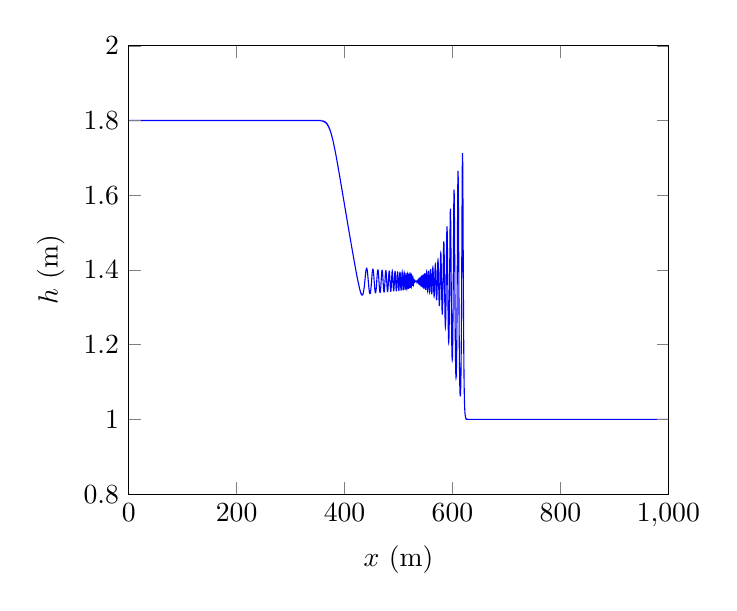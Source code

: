 % This file was created by matplotlib v0.1.0.
% Copyright (c) 2010--2014, Nico Schlömer <nico.schloemer@gmail.com>
% All rights reserved.
% 
% The lastest updates can be retrieved from
% 
% https://github.com/nschloe/matplotlib2tikz
% 
% where you can also submit bug reports and leavecomments.
% 
\begin{tikzpicture}

\begin{axis}[
xlabel={$x$ (m)},
ylabel={$h$ (m)},
xmin=0, xmax=1000,
ymin=0.8, ymax=2,
axis on top
]
\addplot [blue]
coordinates {
(0,1.8)
(0.153,1.8)
(0.305,1.8)
(0.458,1.8)
(0.61,1.8)
(0.763,1.8)
(0.916,1.8)
(1.068,1.8)
(1.221,1.8)
(1.373,1.8)
(1.526,1.8)
(1.678,1.8)
(1.831,1.8)
(1.984,1.8)
(2.136,1.8)
(2.289,1.8)
(2.441,1.8)
(2.594,1.8)
(2.747,1.8)
(2.899,1.8)
(3.052,1.8)
(3.204,1.8)
(3.357,1.8)
(3.51,1.8)
(3.662,1.8)
(3.815,1.8)
(3.967,1.8)
(4.12,1.8)
(4.272,1.8)
(4.425,1.8)
(4.578,1.8)
(4.73,1.8)
(4.883,1.8)
(5.035,1.8)
(5.188,1.8)
(5.341,1.8)
(5.493,1.8)
(5.646,1.8)
(5.798,1.8)
(5.951,1.8)
(6.104,1.8)
(6.256,1.8)
(6.409,1.8)
(6.561,1.8)
(6.714,1.8)
(6.866,1.8)
(7.019,1.8)
(7.172,1.8)
(7.324,1.8)
(7.477,1.8)
(7.629,1.8)
(7.782,1.8)
(7.935,1.8)
(8.087,1.8)
(8.24,1.8)
(8.392,1.8)
(8.545,1.8)
(8.698,1.8)
(8.85,1.8)
(9.003,1.8)
(9.155,1.8)
(9.308,1.8)
(9.46,1.8)
(9.613,1.8)
(9.766,1.8)
(9.918,1.8)
(10.071,1.8)
(10.223,1.8)
(10.376,1.8)
(10.529,1.8)
(10.681,1.8)
(10.834,1.8)
(10.986,1.8)
(11.139,1.8)
(11.292,1.8)
(11.444,1.8)
(11.597,1.8)
(11.749,1.8)
(11.902,1.8)
(12.054,1.8)
(12.207,1.8)
(12.36,1.8)
(12.512,1.8)
(12.665,1.8)
(12.817,1.8)
(12.97,1.8)
(13.123,1.8)
(13.275,1.8)
(13.428,1.8)
(13.58,1.8)
(13.733,1.8)
(13.885,1.8)
(14.038,1.8)
(14.191,1.8)
(14.343,1.8)
(14.496,1.8)
(14.648,1.8)
(14.801,1.8)
(14.954,1.8)
(15.106,1.8)
(15.259,1.8)
(15.411,1.8)
(15.564,1.8)
(15.717,1.8)
(15.869,1.8)
(16.022,1.8)
(16.174,1.8)
(16.327,1.8)
(16.479,1.8)
(16.632,1.8)
(16.785,1.8)
(16.937,1.8)
(17.09,1.8)
(17.242,1.8)
(17.395,1.8)
(17.548,1.8)
(17.7,1.8)
(17.853,1.8)
(18.005,1.8)
(18.158,1.8)
(18.311,1.8)
(18.463,1.8)
(18.616,1.8)
(18.768,1.8)
(18.921,1.8)
(19.073,1.8)
(19.226,1.8)
(19.379,1.8)
(19.531,1.8)
(19.684,1.8)
(19.836,1.8)
(19.989,1.8)
(20.142,1.8)
(20.294,1.8)
(20.447,1.8)
(20.599,1.8)
(20.752,1.8)
(20.905,1.8)
(21.057,1.8)
(21.21,1.8)
(21.362,1.8)
(21.515,1.8)
(21.667,1.8)
(21.82,1.8)
(21.973,1.8)
(22.125,1.8)
(22.278,1.8)
(22.43,1.8)
(22.583,1.8)
(22.736,1.8)
(22.888,1.8)
(23.041,1.8)
(23.193,1.8)
(23.346,1.8)
(23.499,1.8)
(23.651,1.8)
(23.804,1.8)
(23.956,1.8)
(24.109,1.8)
(24.261,1.8)
(24.414,1.8)
(24.567,1.8)
(24.719,1.8)
(24.872,1.8)
(25.024,1.8)
(25.177,1.8)
(25.33,1.8)
(25.482,1.8)
(25.635,1.8)
(25.787,1.8)
(25.94,1.8)
(26.093,1.8)
(26.245,1.8)
(26.398,1.8)
(26.55,1.8)
(26.703,1.8)
(26.855,1.8)
(27.008,1.8)
(27.161,1.8)
(27.313,1.8)
(27.466,1.8)
(27.618,1.8)
(27.771,1.8)
(27.924,1.8)
(28.076,1.8)
(28.229,1.8)
(28.381,1.8)
(28.534,1.8)
(28.687,1.8)
(28.839,1.8)
(28.992,1.8)
(29.144,1.8)
(29.297,1.8)
(29.449,1.8)
(29.602,1.8)
(29.755,1.8)
(29.907,1.8)
(30.06,1.8)
(30.212,1.8)
(30.365,1.8)
(30.518,1.8)
(30.67,1.8)
(30.823,1.8)
(30.975,1.8)
(31.128,1.8)
(31.281,1.8)
(31.433,1.8)
(31.586,1.8)
(31.738,1.8)
(31.891,1.8)
(32.043,1.8)
(32.196,1.8)
(32.349,1.8)
(32.501,1.8)
(32.654,1.8)
(32.806,1.8)
(32.959,1.8)
(33.112,1.8)
(33.264,1.8)
(33.417,1.8)
(33.569,1.8)
(33.722,1.8)
(33.875,1.8)
(34.027,1.8)
(34.18,1.8)
(34.332,1.8)
(34.485,1.8)
(34.637,1.8)
(34.79,1.8)
(34.943,1.8)
(35.095,1.8)
(35.248,1.8)
(35.4,1.8)
(35.553,1.8)
(35.706,1.8)
(35.858,1.8)
(36.011,1.8)
(36.163,1.8)
(36.316,1.8)
(36.469,1.8)
(36.621,1.8)
(36.774,1.8)
(36.926,1.8)
(37.079,1.8)
(37.231,1.8)
(37.384,1.8)
(37.537,1.8)
(37.689,1.8)
(37.842,1.8)
(37.994,1.8)
(38.147,1.8)
(38.3,1.8)
(38.452,1.8)
(38.605,1.8)
(38.757,1.8)
(38.91,1.8)
(39.062,1.8)
(39.215,1.8)
(39.368,1.8)
(39.52,1.8)
(39.673,1.8)
(39.825,1.8)
(39.978,1.8)
(40.131,1.8)
(40.283,1.8)
(40.436,1.8)
(40.588,1.8)
(40.741,1.8)
(40.894,1.8)
(41.046,1.8)
(41.199,1.8)
(41.351,1.8)
(41.504,1.8)
(41.656,1.8)
(41.809,1.8)
(41.962,1.8)
(42.114,1.8)
(42.267,1.8)
(42.419,1.8)
(42.572,1.8)
(42.725,1.8)
(42.877,1.8)
(43.03,1.8)
(43.182,1.8)
(43.335,1.8)
(43.488,1.8)
(43.64,1.8)
(43.793,1.8)
(43.945,1.8)
(44.098,1.8)
(44.25,1.8)
(44.403,1.8)
(44.556,1.8)
(44.708,1.8)
(44.861,1.8)
(45.013,1.8)
(45.166,1.8)
(45.319,1.8)
(45.471,1.8)
(45.624,1.8)
(45.776,1.8)
(45.929,1.8)
(46.082,1.8)
(46.234,1.8)
(46.387,1.8)
(46.539,1.8)
(46.692,1.8)
(46.844,1.8)
(46.997,1.8)
(47.15,1.8)
(47.302,1.8)
(47.455,1.8)
(47.607,1.8)
(47.76,1.8)
(47.913,1.8)
(48.065,1.8)
(48.218,1.8)
(48.37,1.8)
(48.523,1.8)
(48.676,1.8)
(48.828,1.8)
(48.981,1.8)
(49.133,1.8)
(49.286,1.8)
(49.438,1.8)
(49.591,1.8)
(49.744,1.8)
(49.896,1.8)
(50.049,1.8)
(50.201,1.8)
(50.354,1.8)
(50.507,1.8)
(50.659,1.8)
(50.812,1.8)
(50.964,1.8)
(51.117,1.8)
(51.27,1.8)
(51.422,1.8)
(51.575,1.8)
(51.727,1.8)
(51.88,1.8)
(52.032,1.8)
(52.185,1.8)
(52.338,1.8)
(52.49,1.8)
(52.643,1.8)
(52.795,1.8)
(52.948,1.8)
(53.101,1.8)
(53.253,1.8)
(53.406,1.8)
(53.558,1.8)
(53.711,1.8)
(53.864,1.8)
(54.016,1.8)
(54.169,1.8)
(54.321,1.8)
(54.474,1.8)
(54.626,1.8)
(54.779,1.8)
(54.932,1.8)
(55.084,1.8)
(55.237,1.8)
(55.389,1.8)
(55.542,1.8)
(55.695,1.8)
(55.847,1.8)
(56.0,1.8)
(56.152,1.8)
(56.305,1.8)
(56.458,1.8)
(56.61,1.8)
(56.763,1.8)
(56.915,1.8)
(57.068,1.8)
(57.22,1.8)
(57.373,1.8)
(57.526,1.8)
(57.678,1.8)
(57.831,1.8)
(57.983,1.8)
(58.136,1.8)
(58.289,1.8)
(58.441,1.8)
(58.594,1.8)
(58.746,1.8)
(58.899,1.8)
(59.052,1.8)
(59.204,1.8)
(59.357,1.8)
(59.509,1.8)
(59.662,1.8)
(59.814,1.8)
(59.967,1.8)
(60.12,1.8)
(60.272,1.8)
(60.425,1.8)
(60.577,1.8)
(60.73,1.8)
(60.883,1.8)
(61.035,1.8)
(61.188,1.8)
(61.34,1.8)
(61.493,1.8)
(61.646,1.8)
(61.798,1.8)
(61.951,1.8)
(62.103,1.8)
(62.256,1.8)
(62.408,1.8)
(62.561,1.8)
(62.714,1.8)
(62.866,1.8)
(63.019,1.8)
(63.171,1.8)
(63.324,1.8)
(63.477,1.8)
(63.629,1.8)
(63.782,1.8)
(63.934,1.8)
(64.087,1.8)
(64.24,1.8)
(64.392,1.8)
(64.545,1.8)
(64.697,1.8)
(64.85,1.8)
(65.002,1.8)
(65.155,1.8)
(65.308,1.8)
(65.46,1.8)
(65.613,1.8)
(65.765,1.8)
(65.918,1.8)
(66.071,1.8)
(66.223,1.8)
(66.376,1.8)
(66.528,1.8)
(66.681,1.8)
(66.833,1.8)
(66.986,1.8)
(67.139,1.8)
(67.291,1.8)
(67.444,1.8)
(67.596,1.8)
(67.749,1.8)
(67.902,1.8)
(68.054,1.8)
(68.207,1.8)
(68.359,1.8)
(68.512,1.8)
(68.665,1.8)
(68.817,1.8)
(68.97,1.8)
(69.122,1.8)
(69.275,1.8)
(69.427,1.8)
(69.58,1.8)
(69.733,1.8)
(69.885,1.8)
(70.038,1.8)
(70.19,1.8)
(70.343,1.8)
(70.496,1.8)
(70.648,1.8)
(70.801,1.8)
(70.953,1.8)
(71.106,1.8)
(71.259,1.8)
(71.411,1.8)
(71.564,1.8)
(71.716,1.8)
(71.869,1.8)
(72.021,1.8)
(72.174,1.8)
(72.327,1.8)
(72.479,1.8)
(72.632,1.8)
(72.784,1.8)
(72.937,1.8)
(73.09,1.8)
(73.242,1.8)
(73.395,1.8)
(73.547,1.8)
(73.7,1.8)
(73.853,1.8)
(74.005,1.8)
(74.158,1.8)
(74.31,1.8)
(74.463,1.8)
(74.615,1.8)
(74.768,1.8)
(74.921,1.8)
(75.073,1.8)
(75.226,1.8)
(75.378,1.8)
(75.531,1.8)
(75.684,1.8)
(75.836,1.8)
(75.989,1.8)
(76.141,1.8)
(76.294,1.8)
(76.447,1.8)
(76.599,1.8)
(76.752,1.8)
(76.904,1.8)
(77.057,1.8)
(77.209,1.8)
(77.362,1.8)
(77.515,1.8)
(77.667,1.8)
(77.82,1.8)
(77.972,1.8)
(78.125,1.8)
(78.278,1.8)
(78.43,1.8)
(78.583,1.8)
(78.735,1.8)
(78.888,1.8)
(79.041,1.8)
(79.193,1.8)
(79.346,1.8)
(79.498,1.8)
(79.651,1.8)
(79.803,1.8)
(79.956,1.8)
(80.109,1.8)
(80.261,1.8)
(80.414,1.8)
(80.566,1.8)
(80.719,1.8)
(80.872,1.8)
(81.024,1.8)
(81.177,1.8)
(81.329,1.8)
(81.482,1.8)
(81.635,1.8)
(81.787,1.8)
(81.94,1.8)
(82.092,1.8)
(82.245,1.8)
(82.397,1.8)
(82.55,1.8)
(82.703,1.8)
(82.855,1.8)
(83.008,1.8)
(83.16,1.8)
(83.313,1.8)
(83.466,1.8)
(83.618,1.8)
(83.771,1.8)
(83.923,1.8)
(84.076,1.8)
(84.229,1.8)
(84.381,1.8)
(84.534,1.8)
(84.686,1.8)
(84.839,1.8)
(84.991,1.8)
(85.144,1.8)
(85.297,1.8)
(85.449,1.8)
(85.602,1.8)
(85.754,1.8)
(85.907,1.8)
(86.06,1.8)
(86.212,1.8)
(86.365,1.8)
(86.517,1.8)
(86.67,1.8)
(86.823,1.8)
(86.975,1.8)
(87.128,1.8)
(87.28,1.8)
(87.433,1.8)
(87.585,1.8)
(87.738,1.8)
(87.891,1.8)
(88.043,1.8)
(88.196,1.8)
(88.348,1.8)
(88.501,1.8)
(88.654,1.8)
(88.806,1.8)
(88.959,1.8)
(89.111,1.8)
(89.264,1.8)
(89.417,1.8)
(89.569,1.8)
(89.722,1.8)
(89.874,1.8)
(90.027,1.8)
(90.179,1.8)
(90.332,1.8)
(90.485,1.8)
(90.637,1.8)
(90.79,1.8)
(90.942,1.8)
(91.095,1.8)
(91.248,1.8)
(91.4,1.8)
(91.553,1.8)
(91.705,1.8)
(91.858,1.8)
(92.01,1.8)
(92.163,1.8)
(92.316,1.8)
(92.468,1.8)
(92.621,1.8)
(92.773,1.8)
(92.926,1.8)
(93.079,1.8)
(93.231,1.8)
(93.384,1.8)
(93.536,1.8)
(93.689,1.8)
(93.842,1.8)
(93.994,1.8)
(94.147,1.8)
(94.299,1.8)
(94.452,1.8)
(94.604,1.8)
(94.757,1.8)
(94.91,1.8)
(95.062,1.8)
(95.215,1.8)
(95.367,1.8)
(95.52,1.8)
(95.673,1.8)
(95.825,1.8)
(95.978,1.8)
(96.13,1.8)
(96.283,1.8)
(96.436,1.8)
(96.588,1.8)
(96.741,1.8)
(96.893,1.8)
(97.046,1.8)
(97.198,1.8)
(97.351,1.8)
(97.504,1.8)
(97.656,1.8)
(97.809,1.8)
(97.961,1.8)
(98.114,1.8)
(98.267,1.8)
(98.419,1.8)
(98.572,1.8)
(98.724,1.8)
(98.877,1.8)
(99.03,1.8)
(99.182,1.8)
(99.335,1.8)
(99.487,1.8)
(99.64,1.8)
(99.792,1.8)
(99.945,1.8)
(100.098,1.8)
(100.25,1.8)
(100.403,1.8)
(100.555,1.8)
(100.708,1.8)
(100.861,1.8)
(101.013,1.8)
(101.166,1.8)
(101.318,1.8)
(101.471,1.8)
(101.624,1.8)
(101.776,1.8)
(101.929,1.8)
(102.081,1.8)
(102.234,1.8)
(102.386,1.8)
(102.539,1.8)
(102.692,1.8)
(102.844,1.8)
(102.997,1.8)
(103.149,1.8)
(103.302,1.8)
(103.455,1.8)
(103.607,1.8)
(103.76,1.8)
(103.912,1.8)
(104.065,1.8)
(104.218,1.8)
(104.37,1.8)
(104.523,1.8)
(104.675,1.8)
(104.828,1.8)
(104.98,1.8)
(105.133,1.8)
(105.286,1.8)
(105.438,1.8)
(105.591,1.8)
(105.743,1.8)
(105.896,1.8)
(106.049,1.8)
(106.201,1.8)
(106.354,1.8)
(106.506,1.8)
(106.659,1.8)
(106.812,1.8)
(106.964,1.8)
(107.117,1.8)
(107.269,1.8)
(107.422,1.8)
(107.574,1.8)
(107.727,1.8)
(107.88,1.8)
(108.032,1.8)
(108.185,1.8)
(108.337,1.8)
(108.49,1.8)
(108.643,1.8)
(108.795,1.8)
(108.948,1.8)
(109.1,1.8)
(109.253,1.8)
(109.406,1.8)
(109.558,1.8)
(109.711,1.8)
(109.863,1.8)
(110.016,1.8)
(110.168,1.8)
(110.321,1.8)
(110.474,1.8)
(110.626,1.8)
(110.779,1.8)
(110.931,1.8)
(111.084,1.8)
(111.237,1.8)
(111.389,1.8)
(111.542,1.8)
(111.694,1.8)
(111.847,1.8)
(112.0,1.8)
(112.152,1.8)
(112.305,1.8)
(112.457,1.8)
(112.61,1.8)
(112.762,1.8)
(112.915,1.8)
(113.068,1.8)
(113.22,1.8)
(113.373,1.8)
(113.525,1.8)
(113.678,1.8)
(113.831,1.8)
(113.983,1.8)
(114.136,1.8)
(114.288,1.8)
(114.441,1.8)
(114.594,1.8)
(114.746,1.8)
(114.899,1.8)
(115.051,1.8)
(115.204,1.8)
(115.356,1.8)
(115.509,1.8)
(115.662,1.8)
(115.814,1.8)
(115.967,1.8)
(116.119,1.8)
(116.272,1.8)
(116.425,1.8)
(116.577,1.8)
(116.73,1.8)
(116.882,1.8)
(117.035,1.8)
(117.188,1.8)
(117.34,1.8)
(117.493,1.8)
(117.645,1.8)
(117.798,1.8)
(117.95,1.8)
(118.103,1.8)
(118.256,1.8)
(118.408,1.8)
(118.561,1.8)
(118.713,1.8)
(118.866,1.8)
(119.019,1.8)
(119.171,1.8)
(119.324,1.8)
(119.476,1.8)
(119.629,1.8)
(119.781,1.8)
(119.934,1.8)
(120.087,1.8)
(120.239,1.8)
(120.392,1.8)
(120.544,1.8)
(120.697,1.8)
(120.85,1.8)
(121.002,1.8)
(121.155,1.8)
(121.307,1.8)
(121.46,1.8)
(121.613,1.8)
(121.765,1.8)
(121.918,1.8)
(122.07,1.8)
(122.223,1.8)
(122.375,1.8)
(122.528,1.8)
(122.681,1.8)
(122.833,1.8)
(122.986,1.8)
(123.138,1.8)
(123.291,1.8)
(123.444,1.8)
(123.596,1.8)
(123.749,1.8)
(123.901,1.8)
(124.054,1.8)
(124.207,1.8)
(124.359,1.8)
(124.512,1.8)
(124.664,1.8)
(124.817,1.8)
(124.969,1.8)
(125.122,1.8)
(125.275,1.8)
(125.427,1.8)
(125.58,1.8)
(125.732,1.8)
(125.885,1.8)
(126.038,1.8)
(126.19,1.8)
(126.343,1.8)
(126.495,1.8)
(126.648,1.8)
(126.801,1.8)
(126.953,1.8)
(127.106,1.8)
(127.258,1.8)
(127.411,1.8)
(127.563,1.8)
(127.716,1.8)
(127.869,1.8)
(128.021,1.8)
(128.174,1.8)
(128.326,1.8)
(128.479,1.8)
(128.632,1.8)
(128.784,1.8)
(128.937,1.8)
(129.089,1.8)
(129.242,1.8)
(129.395,1.8)
(129.547,1.8)
(129.7,1.8)
(129.852,1.8)
(130.005,1.8)
(130.157,1.8)
(130.31,1.8)
(130.463,1.8)
(130.615,1.8)
(130.768,1.8)
(130.92,1.8)
(131.073,1.8)
(131.226,1.8)
(131.378,1.8)
(131.531,1.8)
(131.683,1.8)
(131.836,1.8)
(131.989,1.8)
(132.141,1.8)
(132.294,1.8)
(132.446,1.8)
(132.599,1.8)
(132.751,1.8)
(132.904,1.8)
(133.057,1.8)
(133.209,1.8)
(133.362,1.8)
(133.514,1.8)
(133.667,1.8)
(133.82,1.8)
(133.972,1.8)
(134.125,1.8)
(134.277,1.8)
(134.43,1.8)
(134.583,1.8)
(134.735,1.8)
(134.888,1.8)
(135.04,1.8)
(135.193,1.8)
(135.345,1.8)
(135.498,1.8)
(135.651,1.8)
(135.803,1.8)
(135.956,1.8)
(136.108,1.8)
(136.261,1.8)
(136.414,1.8)
(136.566,1.8)
(136.719,1.8)
(136.871,1.8)
(137.024,1.8)
(137.177,1.8)
(137.329,1.8)
(137.482,1.8)
(137.634,1.8)
(137.787,1.8)
(137.939,1.8)
(138.092,1.8)
(138.245,1.8)
(138.397,1.8)
(138.55,1.8)
(138.702,1.8)
(138.855,1.8)
(139.008,1.8)
(139.16,1.8)
(139.313,1.8)
(139.465,1.8)
(139.618,1.8)
(139.771,1.8)
(139.923,1.8)
(140.076,1.8)
(140.228,1.8)
(140.381,1.8)
(140.533,1.8)
(140.686,1.8)
(140.839,1.8)
(140.991,1.8)
(141.144,1.8)
(141.296,1.8)
(141.449,1.8)
(141.602,1.8)
(141.754,1.8)
(141.907,1.8)
(142.059,1.8)
(142.212,1.8)
(142.365,1.8)
(142.517,1.8)
(142.67,1.8)
(142.822,1.8)
(142.975,1.8)
(143.127,1.8)
(143.28,1.8)
(143.433,1.8)
(143.585,1.8)
(143.738,1.8)
(143.89,1.8)
(144.043,1.8)
(144.196,1.8)
(144.348,1.8)
(144.501,1.8)
(144.653,1.8)
(144.806,1.8)
(144.958,1.8)
(145.111,1.8)
(145.264,1.8)
(145.416,1.8)
(145.569,1.8)
(145.721,1.8)
(145.874,1.8)
(146.027,1.8)
(146.179,1.8)
(146.332,1.8)
(146.484,1.8)
(146.637,1.8)
(146.79,1.8)
(146.942,1.8)
(147.095,1.8)
(147.247,1.8)
(147.4,1.8)
(147.552,1.8)
(147.705,1.8)
(147.858,1.8)
(148.01,1.8)
(148.163,1.8)
(148.315,1.8)
(148.468,1.8)
(148.621,1.8)
(148.773,1.8)
(148.926,1.8)
(149.078,1.8)
(149.231,1.8)
(149.384,1.8)
(149.536,1.8)
(149.689,1.8)
(149.841,1.8)
(149.994,1.8)
(150.146,1.8)
(150.299,1.8)
(150.452,1.8)
(150.604,1.8)
(150.757,1.8)
(150.909,1.8)
(151.062,1.8)
(151.215,1.8)
(151.367,1.8)
(151.52,1.8)
(151.672,1.8)
(151.825,1.8)
(151.978,1.8)
(152.13,1.8)
(152.283,1.8)
(152.435,1.8)
(152.588,1.8)
(152.74,1.8)
(152.893,1.8)
(153.046,1.8)
(153.198,1.8)
(153.351,1.8)
(153.503,1.8)
(153.656,1.8)
(153.809,1.8)
(153.961,1.8)
(154.114,1.8)
(154.266,1.8)
(154.419,1.8)
(154.572,1.8)
(154.724,1.8)
(154.877,1.8)
(155.029,1.8)
(155.182,1.8)
(155.334,1.8)
(155.487,1.8)
(155.64,1.8)
(155.792,1.8)
(155.945,1.8)
(156.097,1.8)
(156.25,1.8)
(156.403,1.8)
(156.555,1.8)
(156.708,1.8)
(156.86,1.8)
(157.013,1.8)
(157.166,1.8)
(157.318,1.8)
(157.471,1.8)
(157.623,1.8)
(157.776,1.8)
(157.928,1.8)
(158.081,1.8)
(158.234,1.8)
(158.386,1.8)
(158.539,1.8)
(158.691,1.8)
(158.844,1.8)
(158.997,1.8)
(159.149,1.8)
(159.302,1.8)
(159.454,1.8)
(159.607,1.8)
(159.76,1.8)
(159.912,1.8)
(160.065,1.8)
(160.217,1.8)
(160.37,1.8)
(160.522,1.8)
(160.675,1.8)
(160.828,1.8)
(160.98,1.8)
(161.133,1.8)
(161.285,1.8)
(161.438,1.8)
(161.591,1.8)
(161.743,1.8)
(161.896,1.8)
(162.048,1.8)
(162.201,1.8)
(162.354,1.8)
(162.506,1.8)
(162.659,1.8)
(162.811,1.8)
(162.964,1.8)
(163.116,1.8)
(163.269,1.8)
(163.422,1.8)
(163.574,1.8)
(163.727,1.8)
(163.879,1.8)
(164.032,1.8)
(164.185,1.8)
(164.337,1.8)
(164.49,1.8)
(164.642,1.8)
(164.795,1.8)
(164.948,1.8)
(165.1,1.8)
(165.253,1.8)
(165.405,1.8)
(165.558,1.8)
(165.71,1.8)
(165.863,1.8)
(166.016,1.8)
(166.168,1.8)
(166.321,1.8)
(166.473,1.8)
(166.626,1.8)
(166.779,1.8)
(166.931,1.8)
(167.084,1.8)
(167.236,1.8)
(167.389,1.8)
(167.542,1.8)
(167.694,1.8)
(167.847,1.8)
(167.999,1.8)
(168.152,1.8)
(168.304,1.8)
(168.457,1.8)
(168.61,1.8)
(168.762,1.8)
(168.915,1.8)
(169.067,1.8)
(169.22,1.8)
(169.373,1.8)
(169.525,1.8)
(169.678,1.8)
(169.83,1.8)
(169.983,1.8)
(170.135,1.8)
(170.288,1.8)
(170.441,1.8)
(170.593,1.8)
(170.746,1.8)
(170.898,1.8)
(171.051,1.8)
(171.204,1.8)
(171.356,1.8)
(171.509,1.8)
(171.661,1.8)
(171.814,1.8)
(171.967,1.8)
(172.119,1.8)
(172.272,1.8)
(172.424,1.8)
(172.577,1.8)
(172.729,1.8)
(172.882,1.8)
(173.035,1.8)
(173.187,1.8)
(173.34,1.8)
(173.492,1.8)
(173.645,1.8)
(173.798,1.8)
(173.95,1.8)
(174.103,1.8)
(174.255,1.8)
(174.408,1.8)
(174.561,1.8)
(174.713,1.8)
(174.866,1.8)
(175.018,1.8)
(175.171,1.8)
(175.323,1.8)
(175.476,1.8)
(175.629,1.8)
(175.781,1.8)
(175.934,1.8)
(176.086,1.8)
(176.239,1.8)
(176.392,1.8)
(176.544,1.8)
(176.697,1.8)
(176.849,1.8)
(177.002,1.8)
(177.155,1.8)
(177.307,1.8)
(177.46,1.8)
(177.612,1.8)
(177.765,1.8)
(177.917,1.8)
(178.07,1.8)
(178.223,1.8)
(178.375,1.8)
(178.528,1.8)
(178.68,1.8)
(178.833,1.8)
(178.986,1.8)
(179.138,1.8)
(179.291,1.8)
(179.443,1.8)
(179.596,1.8)
(179.749,1.8)
(179.901,1.8)
(180.054,1.8)
(180.206,1.8)
(180.359,1.8)
(180.511,1.8)
(180.664,1.8)
(180.817,1.8)
(180.969,1.8)
(181.122,1.8)
(181.274,1.8)
(181.427,1.8)
(181.58,1.8)
(181.732,1.8)
(181.885,1.8)
(182.037,1.8)
(182.19,1.8)
(182.343,1.8)
(182.495,1.8)
(182.648,1.8)
(182.8,1.8)
(182.953,1.8)
(183.105,1.8)
(183.258,1.8)
(183.411,1.8)
(183.563,1.8)
(183.716,1.8)
(183.868,1.8)
(184.021,1.8)
(184.174,1.8)
(184.326,1.8)
(184.479,1.8)
(184.631,1.8)
(184.784,1.8)
(184.937,1.8)
(185.089,1.8)
(185.242,1.8)
(185.394,1.8)
(185.547,1.8)
(185.699,1.8)
(185.852,1.8)
(186.005,1.8)
(186.157,1.8)
(186.31,1.8)
(186.462,1.8)
(186.615,1.8)
(186.768,1.8)
(186.92,1.8)
(187.073,1.8)
(187.225,1.8)
(187.378,1.8)
(187.531,1.8)
(187.683,1.8)
(187.836,1.8)
(187.988,1.8)
(188.141,1.8)
(188.293,1.8)
(188.446,1.8)
(188.599,1.8)
(188.751,1.8)
(188.904,1.8)
(189.056,1.8)
(189.209,1.8)
(189.362,1.8)
(189.514,1.8)
(189.667,1.8)
(189.819,1.8)
(189.972,1.8)
(190.125,1.8)
(190.277,1.8)
(190.43,1.8)
(190.582,1.8)
(190.735,1.8)
(190.887,1.8)
(191.04,1.8)
(191.193,1.8)
(191.345,1.8)
(191.498,1.8)
(191.65,1.8)
(191.803,1.8)
(191.956,1.8)
(192.108,1.8)
(192.261,1.8)
(192.413,1.8)
(192.566,1.8)
(192.719,1.8)
(192.871,1.8)
(193.024,1.8)
(193.176,1.8)
(193.329,1.8)
(193.481,1.8)
(193.634,1.8)
(193.787,1.8)
(193.939,1.8)
(194.092,1.8)
(194.244,1.8)
(194.397,1.8)
(194.55,1.8)
(194.702,1.8)
(194.855,1.8)
(195.007,1.8)
(195.16,1.8)
(195.312,1.8)
(195.465,1.8)
(195.618,1.8)
(195.77,1.8)
(195.923,1.8)
(196.075,1.8)
(196.228,1.8)
(196.381,1.8)
(196.533,1.8)
(196.686,1.8)
(196.838,1.8)
(196.991,1.8)
(197.144,1.8)
(197.296,1.8)
(197.449,1.8)
(197.601,1.8)
(197.754,1.8)
(197.906,1.8)
(198.059,1.8)
(198.212,1.8)
(198.364,1.8)
(198.517,1.8)
(198.669,1.8)
(198.822,1.8)
(198.975,1.8)
(199.127,1.8)
(199.28,1.8)
(199.432,1.8)
(199.585,1.8)
(199.738,1.8)
(199.89,1.8)
(200.043,1.8)
(200.195,1.8)
(200.348,1.8)
(200.5,1.8)
(200.653,1.8)
(200.806,1.8)
(200.958,1.8)
(201.111,1.8)
(201.263,1.8)
(201.416,1.8)
(201.569,1.8)
(201.721,1.8)
(201.874,1.8)
(202.026,1.8)
(202.179,1.8)
(202.332,1.8)
(202.484,1.8)
(202.637,1.8)
(202.789,1.8)
(202.942,1.8)
(203.094,1.8)
(203.247,1.8)
(203.4,1.8)
(203.552,1.8)
(203.705,1.8)
(203.857,1.8)
(204.01,1.8)
(204.163,1.8)
(204.315,1.8)
(204.468,1.8)
(204.62,1.8)
(204.773,1.8)
(204.926,1.8)
(205.078,1.8)
(205.231,1.8)
(205.383,1.8)
(205.536,1.8)
(205.688,1.8)
(205.841,1.8)
(205.994,1.8)
(206.146,1.8)
(206.299,1.8)
(206.451,1.8)
(206.604,1.8)
(206.757,1.8)
(206.909,1.8)
(207.062,1.8)
(207.214,1.8)
(207.367,1.8)
(207.52,1.8)
(207.672,1.8)
(207.825,1.8)
(207.977,1.8)
(208.13,1.8)
(208.282,1.8)
(208.435,1.8)
(208.588,1.8)
(208.74,1.8)
(208.893,1.8)
(209.045,1.8)
(209.198,1.8)
(209.351,1.8)
(209.503,1.8)
(209.656,1.8)
(209.808,1.8)
(209.961,1.8)
(210.114,1.8)
(210.266,1.8)
(210.419,1.8)
(210.571,1.8)
(210.724,1.8)
(210.876,1.8)
(211.029,1.8)
(211.182,1.8)
(211.334,1.8)
(211.487,1.8)
(211.639,1.8)
(211.792,1.8)
(211.945,1.8)
(212.097,1.8)
(212.25,1.8)
(212.402,1.8)
(212.555,1.8)
(212.708,1.8)
(212.86,1.8)
(213.013,1.8)
(213.165,1.8)
(213.318,1.8)
(213.47,1.8)
(213.623,1.8)
(213.776,1.8)
(213.928,1.8)
(214.081,1.8)
(214.233,1.8)
(214.386,1.8)
(214.539,1.8)
(214.691,1.8)
(214.844,1.8)
(214.996,1.8)
(215.149,1.8)
(215.302,1.8)
(215.454,1.8)
(215.607,1.8)
(215.759,1.8)
(215.912,1.8)
(216.064,1.8)
(216.217,1.8)
(216.37,1.8)
(216.522,1.8)
(216.675,1.8)
(216.827,1.8)
(216.98,1.8)
(217.133,1.8)
(217.285,1.8)
(217.438,1.8)
(217.59,1.8)
(217.743,1.8)
(217.896,1.8)
(218.048,1.8)
(218.201,1.8)
(218.353,1.8)
(218.506,1.8)
(218.658,1.8)
(218.811,1.8)
(218.964,1.8)
(219.116,1.8)
(219.269,1.8)
(219.421,1.8)
(219.574,1.8)
(219.727,1.8)
(219.879,1.8)
(220.032,1.8)
(220.184,1.8)
(220.337,1.8)
(220.49,1.8)
(220.642,1.8)
(220.795,1.8)
(220.947,1.8)
(221.1,1.8)
(221.252,1.8)
(221.405,1.8)
(221.558,1.8)
(221.71,1.8)
(221.863,1.8)
(222.015,1.8)
(222.168,1.8)
(222.321,1.8)
(222.473,1.8)
(222.626,1.8)
(222.778,1.8)
(222.931,1.8)
(223.083,1.8)
(223.236,1.8)
(223.389,1.8)
(223.541,1.8)
(223.694,1.8)
(223.846,1.8)
(223.999,1.8)
(224.152,1.8)
(224.304,1.8)
(224.457,1.8)
(224.609,1.8)
(224.762,1.8)
(224.915,1.8)
(225.067,1.8)
(225.22,1.8)
(225.372,1.8)
(225.525,1.8)
(225.677,1.8)
(225.83,1.8)
(225.983,1.8)
(226.135,1.8)
(226.288,1.8)
(226.44,1.8)
(226.593,1.8)
(226.746,1.8)
(226.898,1.8)
(227.051,1.8)
(227.203,1.8)
(227.356,1.8)
(227.509,1.8)
(227.661,1.8)
(227.814,1.8)
(227.966,1.8)
(228.119,1.8)
(228.271,1.8)
(228.424,1.8)
(228.577,1.8)
(228.729,1.8)
(228.882,1.8)
(229.034,1.8)
(229.187,1.8)
(229.34,1.8)
(229.492,1.8)
(229.645,1.8)
(229.797,1.8)
(229.95,1.8)
(230.103,1.8)
(230.255,1.8)
(230.408,1.8)
(230.56,1.8)
(230.713,1.8)
(230.865,1.8)
(231.018,1.8)
(231.171,1.8)
(231.323,1.8)
(231.476,1.8)
(231.628,1.8)
(231.781,1.8)
(231.934,1.8)
(232.086,1.8)
(232.239,1.8)
(232.391,1.8)
(232.544,1.8)
(232.697,1.8)
(232.849,1.8)
(233.002,1.8)
(233.154,1.8)
(233.307,1.8)
(233.459,1.8)
(233.612,1.8)
(233.765,1.8)
(233.917,1.8)
(234.07,1.8)
(234.222,1.8)
(234.375,1.8)
(234.528,1.8)
(234.68,1.8)
(234.833,1.8)
(234.985,1.8)
(235.138,1.8)
(235.291,1.8)
(235.443,1.8)
(235.596,1.8)
(235.748,1.8)
(235.901,1.8)
(236.053,1.8)
(236.206,1.8)
(236.359,1.8)
(236.511,1.8)
(236.664,1.8)
(236.816,1.8)
(236.969,1.8)
(237.122,1.8)
(237.274,1.8)
(237.427,1.8)
(237.579,1.8)
(237.732,1.8)
(237.885,1.8)
(238.037,1.8)
(238.19,1.8)
(238.342,1.8)
(238.495,1.8)
(238.647,1.8)
(238.8,1.8)
(238.953,1.8)
(239.105,1.8)
(239.258,1.8)
(239.41,1.8)
(239.563,1.8)
(239.716,1.8)
(239.868,1.8)
(240.021,1.8)
(240.173,1.8)
(240.326,1.8)
(240.479,1.8)
(240.631,1.8)
(240.784,1.8)
(240.936,1.8)
(241.089,1.8)
(241.241,1.8)
(241.394,1.8)
(241.547,1.8)
(241.699,1.8)
(241.852,1.8)
(242.004,1.8)
(242.157,1.8)
(242.31,1.8)
(242.462,1.8)
(242.615,1.8)
(242.767,1.8)
(242.92,1.8)
(243.073,1.8)
(243.225,1.8)
(243.378,1.8)
(243.53,1.8)
(243.683,1.8)
(243.835,1.8)
(243.988,1.8)
(244.141,1.8)
(244.293,1.8)
(244.446,1.8)
(244.598,1.8)
(244.751,1.8)
(244.904,1.8)
(245.056,1.8)
(245.209,1.8)
(245.361,1.8)
(245.514,1.8)
(245.667,1.8)
(245.819,1.8)
(245.972,1.8)
(246.124,1.8)
(246.277,1.8)
(246.429,1.8)
(246.582,1.8)
(246.735,1.8)
(246.887,1.8)
(247.04,1.8)
(247.192,1.8)
(247.345,1.8)
(247.498,1.8)
(247.65,1.8)
(247.803,1.8)
(247.955,1.8)
(248.108,1.8)
(248.26,1.8)
(248.413,1.8)
(248.566,1.8)
(248.718,1.8)
(248.871,1.8)
(249.023,1.8)
(249.176,1.8)
(249.329,1.8)
(249.481,1.8)
(249.634,1.8)
(249.786,1.8)
(249.939,1.8)
(250.092,1.8)
(250.244,1.8)
(250.397,1.8)
(250.549,1.8)
(250.702,1.8)
(250.854,1.8)
(251.007,1.8)
(251.16,1.8)
(251.312,1.8)
(251.465,1.8)
(251.617,1.8)
(251.77,1.8)
(251.923,1.8)
(252.075,1.8)
(252.228,1.8)
(252.38,1.8)
(252.533,1.8)
(252.686,1.8)
(252.838,1.8)
(252.991,1.8)
(253.143,1.8)
(253.296,1.8)
(253.448,1.8)
(253.601,1.8)
(253.754,1.8)
(253.906,1.8)
(254.059,1.8)
(254.211,1.8)
(254.364,1.8)
(254.517,1.8)
(254.669,1.8)
(254.822,1.8)
(254.974,1.8)
(255.127,1.8)
(255.28,1.8)
(255.432,1.8)
(255.585,1.8)
(255.737,1.8)
(255.89,1.8)
(256.042,1.8)
(256.195,1.8)
(256.348,1.8)
(256.5,1.8)
(256.653,1.8)
(256.805,1.8)
(256.958,1.8)
(257.111,1.8)
(257.263,1.8)
(257.416,1.8)
(257.568,1.8)
(257.721,1.8)
(257.874,1.8)
(258.026,1.8)
(258.179,1.8)
(258.331,1.8)
(258.484,1.8)
(258.636,1.8)
(258.789,1.8)
(258.942,1.8)
(259.094,1.8)
(259.247,1.8)
(259.399,1.8)
(259.552,1.8)
(259.705,1.8)
(259.857,1.8)
(260.01,1.8)
(260.162,1.8)
(260.315,1.8)
(260.468,1.8)
(260.62,1.8)
(260.773,1.8)
(260.925,1.8)
(261.078,1.8)
(261.23,1.8)
(261.383,1.8)
(261.536,1.8)
(261.688,1.8)
(261.841,1.8)
(261.993,1.8)
(262.146,1.8)
(262.299,1.8)
(262.451,1.8)
(262.604,1.8)
(262.756,1.8)
(262.909,1.8)
(263.062,1.8)
(263.214,1.8)
(263.367,1.8)
(263.519,1.8)
(263.672,1.8)
(263.824,1.8)
(263.977,1.8)
(264.13,1.8)
(264.282,1.8)
(264.435,1.8)
(264.587,1.8)
(264.74,1.8)
(264.893,1.8)
(265.045,1.8)
(265.198,1.8)
(265.35,1.8)
(265.503,1.8)
(265.656,1.8)
(265.808,1.8)
(265.961,1.8)
(266.113,1.8)
(266.266,1.8)
(266.418,1.8)
(266.571,1.8)
(266.724,1.8)
(266.876,1.8)
(267.029,1.8)
(267.181,1.8)
(267.334,1.8)
(267.487,1.8)
(267.639,1.8)
(267.792,1.8)
(267.944,1.8)
(268.097,1.8)
(268.25,1.8)
(268.402,1.8)
(268.555,1.8)
(268.707,1.8)
(268.86,1.8)
(269.012,1.8)
(269.165,1.8)
(269.318,1.8)
(269.47,1.8)
(269.623,1.8)
(269.775,1.8)
(269.928,1.8)
(270.081,1.8)
(270.233,1.8)
(270.386,1.8)
(270.538,1.8)
(270.691,1.8)
(270.844,1.8)
(270.996,1.8)
(271.149,1.8)
(271.301,1.8)
(271.454,1.8)
(271.606,1.8)
(271.759,1.8)
(271.912,1.8)
(272.064,1.8)
(272.217,1.8)
(272.369,1.8)
(272.522,1.8)
(272.675,1.8)
(272.827,1.8)
(272.98,1.8)
(273.132,1.8)
(273.285,1.8)
(273.438,1.8)
(273.59,1.8)
(273.743,1.8)
(273.895,1.8)
(274.048,1.8)
(274.2,1.8)
(274.353,1.8)
(274.506,1.8)
(274.658,1.8)
(274.811,1.8)
(274.963,1.8)
(275.116,1.8)
(275.269,1.8)
(275.421,1.8)
(275.574,1.8)
(275.726,1.8)
(275.879,1.8)
(276.031,1.8)
(276.184,1.8)
(276.337,1.8)
(276.489,1.8)
(276.642,1.8)
(276.794,1.8)
(276.947,1.8)
(277.1,1.8)
(277.252,1.8)
(277.405,1.8)
(277.557,1.8)
(277.71,1.8)
(277.863,1.8)
(278.015,1.8)
(278.168,1.8)
(278.32,1.8)
(278.473,1.8)
(278.625,1.8)
(278.778,1.8)
(278.931,1.8)
(279.083,1.8)
(279.236,1.8)
(279.388,1.8)
(279.541,1.8)
(279.694,1.8)
(279.846,1.8)
(279.999,1.8)
(280.151,1.8)
(280.304,1.8)
(280.457,1.8)
(280.609,1.8)
(280.762,1.8)
(280.914,1.8)
(281.067,1.8)
(281.219,1.8)
(281.372,1.8)
(281.525,1.8)
(281.677,1.8)
(281.83,1.8)
(281.982,1.8)
(282.135,1.8)
(282.288,1.8)
(282.44,1.8)
(282.593,1.8)
(282.745,1.8)
(282.898,1.8)
(283.051,1.8)
(283.203,1.8)
(283.356,1.8)
(283.508,1.8)
(283.661,1.8)
(283.813,1.8)
(283.966,1.8)
(284.119,1.8)
(284.271,1.8)
(284.424,1.8)
(284.576,1.8)
(284.729,1.8)
(284.882,1.8)
(285.034,1.8)
(285.187,1.8)
(285.339,1.8)
(285.492,1.8)
(285.645,1.8)
(285.797,1.8)
(285.95,1.8)
(286.102,1.8)
(286.255,1.8)
(286.407,1.8)
(286.56,1.8)
(286.713,1.8)
(286.865,1.8)
(287.018,1.8)
(287.17,1.8)
(287.323,1.8)
(287.476,1.8)
(287.628,1.8)
(287.781,1.8)
(287.933,1.8)
(288.086,1.8)
(288.239,1.8)
(288.391,1.8)
(288.544,1.8)
(288.696,1.8)
(288.849,1.8)
(289.001,1.8)
(289.154,1.8)
(289.307,1.8)
(289.459,1.8)
(289.612,1.8)
(289.764,1.8)
(289.917,1.8)
(290.07,1.8)
(290.222,1.8)
(290.375,1.8)
(290.527,1.8)
(290.68,1.8)
(290.833,1.8)
(290.985,1.8)
(291.138,1.8)
(291.29,1.8)
(291.443,1.8)
(291.595,1.8)
(291.748,1.8)
(291.901,1.8)
(292.053,1.8)
(292.206,1.8)
(292.358,1.8)
(292.511,1.8)
(292.664,1.8)
(292.816,1.8)
(292.969,1.8)
(293.121,1.8)
(293.274,1.8)
(293.427,1.8)
(293.579,1.8)
(293.732,1.8)
(293.884,1.8)
(294.037,1.8)
(294.189,1.8)
(294.342,1.8)
(294.495,1.8)
(294.647,1.8)
(294.8,1.8)
(294.952,1.8)
(295.105,1.8)
(295.258,1.8)
(295.41,1.8)
(295.563,1.8)
(295.715,1.8)
(295.868,1.8)
(296.021,1.8)
(296.173,1.8)
(296.326,1.8)
(296.478,1.8)
(296.631,1.8)
(296.783,1.8)
(296.936,1.8)
(297.089,1.8)
(297.241,1.8)
(297.394,1.8)
(297.546,1.8)
(297.699,1.8)
(297.852,1.8)
(298.004,1.8)
(298.157,1.8)
(298.309,1.8)
(298.462,1.8)
(298.615,1.8)
(298.767,1.8)
(298.92,1.8)
(299.072,1.8)
(299.225,1.8)
(299.377,1.8)
(299.53,1.8)
(299.683,1.8)
(299.835,1.8)
(299.988,1.8)
(300.14,1.8)
(300.293,1.8)
(300.446,1.8)
(300.598,1.8)
(300.751,1.8)
(300.903,1.8)
(301.056,1.8)
(301.208,1.8)
(301.361,1.8)
(301.514,1.8)
(301.666,1.8)
(301.819,1.8)
(301.971,1.8)
(302.124,1.8)
(302.277,1.8)
(302.429,1.8)
(302.582,1.8)
(302.734,1.8)
(302.887,1.8)
(303.04,1.8)
(303.192,1.8)
(303.345,1.8)
(303.497,1.8)
(303.65,1.8)
(303.802,1.8)
(303.955,1.8)
(304.108,1.8)
(304.26,1.8)
(304.413,1.8)
(304.565,1.8)
(304.718,1.8)
(304.871,1.8)
(305.023,1.8)
(305.176,1.8)
(305.328,1.8)
(305.481,1.8)
(305.634,1.8)
(305.786,1.8)
(305.939,1.8)
(306.091,1.8)
(306.244,1.8)
(306.396,1.8)
(306.549,1.8)
(306.702,1.8)
(306.854,1.8)
(307.007,1.8)
(307.159,1.8)
(307.312,1.8)
(307.465,1.8)
(307.617,1.8)
(307.77,1.8)
(307.922,1.8)
(308.075,1.8)
(308.228,1.8)
(308.38,1.8)
(308.533,1.8)
(308.685,1.8)
(308.838,1.8)
(308.99,1.8)
(309.143,1.8)
(309.296,1.8)
(309.448,1.8)
(309.601,1.8)
(309.753,1.8)
(309.906,1.8)
(310.059,1.8)
(310.211,1.8)
(310.364,1.8)
(310.516,1.8)
(310.669,1.8)
(310.822,1.8)
(310.974,1.8)
(311.127,1.8)
(311.279,1.8)
(311.432,1.8)
(311.584,1.8)
(311.737,1.8)
(311.89,1.8)
(312.042,1.8)
(312.195,1.8)
(312.347,1.8)
(312.5,1.8)
(312.653,1.8)
(312.805,1.8)
(312.958,1.8)
(313.11,1.8)
(313.263,1.8)
(313.416,1.8)
(313.568,1.8)
(313.721,1.8)
(313.873,1.8)
(314.026,1.8)
(314.178,1.8)
(314.331,1.8)
(314.484,1.8)
(314.636,1.8)
(314.789,1.8)
(314.941,1.8)
(315.094,1.8)
(315.247,1.8)
(315.399,1.8)
(315.552,1.8)
(315.704,1.8)
(315.857,1.8)
(316.01,1.8)
(316.162,1.8)
(316.315,1.8)
(316.467,1.8)
(316.62,1.8)
(316.772,1.8)
(316.925,1.8)
(317.078,1.8)
(317.23,1.8)
(317.383,1.8)
(317.535,1.8)
(317.688,1.8)
(317.841,1.8)
(317.993,1.8)
(318.146,1.8)
(318.298,1.8)
(318.451,1.8)
(318.604,1.8)
(318.756,1.8)
(318.909,1.8)
(319.061,1.8)
(319.214,1.8)
(319.366,1.8)
(319.519,1.8)
(319.672,1.8)
(319.824,1.8)
(319.977,1.8)
(320.129,1.8)
(320.282,1.8)
(320.435,1.8)
(320.587,1.8)
(320.74,1.8)
(320.892,1.8)
(321.045,1.8)
(321.198,1.8)
(321.35,1.8)
(321.503,1.8)
(321.655,1.8)
(321.808,1.8)
(321.96,1.8)
(322.113,1.8)
(322.266,1.8)
(322.418,1.8)
(322.571,1.8)
(322.723,1.8)
(322.876,1.8)
(323.029,1.8)
(323.181,1.8)
(323.334,1.8)
(323.486,1.8)
(323.639,1.8)
(323.792,1.8)
(323.944,1.8)
(324.097,1.8)
(324.249,1.8)
(324.402,1.8)
(324.554,1.8)
(324.707,1.8)
(324.86,1.8)
(325.012,1.8)
(325.165,1.8)
(325.317,1.8)
(325.47,1.8)
(325.623,1.8)
(325.775,1.8)
(325.928,1.8)
(326.08,1.8)
(326.233,1.8)
(326.385,1.8)
(326.538,1.8)
(326.691,1.8)
(326.843,1.8)
(326.996,1.8)
(327.148,1.8)
(327.301,1.8)
(327.454,1.8)
(327.606,1.8)
(327.759,1.8)
(327.911,1.8)
(328.064,1.8)
(328.217,1.8)
(328.369,1.8)
(328.522,1.8)
(328.674,1.8)
(328.827,1.8)
(328.979,1.8)
(329.132,1.8)
(329.285,1.8)
(329.437,1.8)
(329.59,1.8)
(329.742,1.8)
(329.895,1.8)
(330.048,1.8)
(330.2,1.8)
(330.353,1.8)
(330.505,1.8)
(330.658,1.8)
(330.811,1.8)
(330.963,1.8)
(331.116,1.8)
(331.268,1.8)
(331.421,1.8)
(331.573,1.8)
(331.726,1.8)
(331.879,1.8)
(332.031,1.8)
(332.184,1.8)
(332.336,1.8)
(332.489,1.8)
(332.642,1.8)
(332.794,1.8)
(332.947,1.8)
(333.099,1.8)
(333.252,1.8)
(333.405,1.8)
(333.557,1.8)
(333.71,1.8)
(333.862,1.8)
(334.015,1.8)
(334.167,1.8)
(334.32,1.8)
(334.473,1.8)
(334.625,1.8)
(334.778,1.8)
(334.93,1.8)
(335.083,1.8)
(335.236,1.8)
(335.388,1.8)
(335.541,1.8)
(335.693,1.8)
(335.846,1.8)
(335.999,1.8)
(336.151,1.8)
(336.304,1.8)
(336.456,1.8)
(336.609,1.8)
(336.761,1.8)
(336.914,1.8)
(337.067,1.8)
(337.219,1.8)
(337.372,1.8)
(337.524,1.8)
(337.677,1.8)
(337.83,1.8)
(337.982,1.8)
(338.135,1.8)
(338.287,1.8)
(338.44,1.8)
(338.593,1.8)
(338.745,1.8)
(338.898,1.8)
(339.05,1.8)
(339.203,1.8)
(339.355,1.8)
(339.508,1.8)
(339.661,1.8)
(339.813,1.8)
(339.966,1.8)
(340.118,1.8)
(340.271,1.8)
(340.424,1.8)
(340.576,1.8)
(340.729,1.8)
(340.881,1.8)
(341.034,1.8)
(341.187,1.8)
(341.339,1.8)
(341.492,1.8)
(341.644,1.8)
(341.797,1.8)
(341.949,1.8)
(342.102,1.8)
(342.255,1.8)
(342.407,1.8)
(342.56,1.8)
(342.712,1.8)
(342.865,1.8)
(343.018,1.8)
(343.17,1.8)
(343.323,1.8)
(343.475,1.8)
(343.628,1.8)
(343.781,1.8)
(343.933,1.8)
(344.086,1.8)
(344.238,1.8)
(344.391,1.8)
(344.543,1.8)
(344.696,1.8)
(344.849,1.8)
(345.001,1.8)
(345.154,1.8)
(345.306,1.8)
(345.459,1.8)
(345.612,1.8)
(345.764,1.8)
(345.917,1.8)
(346.069,1.8)
(346.222,1.8)
(346.375,1.8)
(346.527,1.8)
(346.68,1.8)
(346.832,1.8)
(346.985,1.8)
(347.137,1.8)
(347.29,1.8)
(347.443,1.8)
(347.595,1.8)
(347.748,1.8)
(347.9,1.8)
(348.053,1.8)
(348.206,1.8)
(348.358,1.8)
(348.511,1.8)
(348.663,1.8)
(348.816,1.8)
(348.969,1.8)
(349.121,1.8)
(349.274,1.8)
(349.426,1.8)
(349.579,1.8)
(349.731,1.8)
(349.884,1.8)
(350.037,1.8)
(350.189,1.8)
(350.342,1.8)
(350.494,1.8)
(350.647,1.8)
(350.8,1.8)
(350.952,1.8)
(351.105,1.8)
(351.257,1.8)
(351.41,1.8)
(351.562,1.8)
(351.715,1.8)
(351.868,1.8)
(352.02,1.8)
(352.173,1.8)
(352.325,1.8)
(352.478,1.8)
(352.631,1.8)
(352.783,1.8)
(352.936,1.8)
(353.088,1.8)
(353.241,1.8)
(353.394,1.8)
(353.546,1.8)
(353.699,1.8)
(353.851,1.8)
(354.004,1.8)
(354.156,1.8)
(354.309,1.8)
(354.462,1.8)
(354.614,1.8)
(354.767,1.8)
(354.919,1.8)
(355.072,1.8)
(355.225,1.8)
(355.377,1.8)
(355.53,1.8)
(355.682,1.8)
(355.835,1.8)
(355.988,1.799)
(356.14,1.799)
(356.293,1.799)
(356.445,1.799)
(356.598,1.799)
(356.75,1.799)
(356.903,1.799)
(357.056,1.799)
(357.208,1.799)
(357.361,1.799)
(357.513,1.799)
(357.666,1.799)
(357.819,1.799)
(357.971,1.799)
(358.124,1.799)
(358.276,1.799)
(358.429,1.799)
(358.582,1.799)
(358.734,1.799)
(358.887,1.799)
(359.039,1.799)
(359.192,1.799)
(359.344,1.799)
(359.497,1.799)
(359.65,1.799)
(359.802,1.798)
(359.955,1.798)
(360.107,1.798)
(360.26,1.798)
(360.413,1.798)
(360.565,1.798)
(360.718,1.798)
(360.87,1.798)
(361.023,1.798)
(361.176,1.798)
(361.328,1.798)
(361.481,1.798)
(361.633,1.798)
(361.786,1.797)
(361.938,1.797)
(362.091,1.797)
(362.244,1.797)
(362.396,1.797)
(362.549,1.797)
(362.701,1.797)
(362.854,1.797)
(363.007,1.797)
(363.159,1.796)
(363.312,1.796)
(363.464,1.796)
(363.617,1.796)
(363.77,1.796)
(363.922,1.796)
(364.075,1.796)
(364.227,1.795)
(364.38,1.795)
(364.532,1.795)
(364.685,1.795)
(364.838,1.795)
(364.99,1.795)
(365.143,1.794)
(365.295,1.794)
(365.448,1.794)
(365.601,1.794)
(365.753,1.794)
(365.906,1.793)
(366.058,1.793)
(366.211,1.793)
(366.364,1.793)
(366.516,1.792)
(366.669,1.792)
(366.821,1.792)
(366.974,1.792)
(367.126,1.791)
(367.279,1.791)
(367.432,1.791)
(367.584,1.79)
(367.737,1.79)
(367.889,1.79)
(368.042,1.79)
(368.195,1.789)
(368.347,1.789)
(368.5,1.789)
(368.652,1.788)
(368.805,1.788)
(368.958,1.787)
(369.11,1.787)
(369.263,1.787)
(369.415,1.786)
(369.568,1.786)
(369.72,1.786)
(369.873,1.785)
(370.026,1.785)
(370.178,1.784)
(370.331,1.784)
(370.483,1.783)
(370.636,1.783)
(370.789,1.782)
(370.941,1.782)
(371.094,1.781)
(371.246,1.781)
(371.399,1.78)
(371.552,1.78)
(371.704,1.779)
(371.857,1.779)
(372.009,1.778)
(372.162,1.778)
(372.314,1.777)
(372.467,1.777)
(372.62,1.776)
(372.772,1.775)
(372.925,1.775)
(373.077,1.774)
(373.23,1.774)
(373.383,1.773)
(373.535,1.772)
(373.688,1.772)
(373.84,1.771)
(373.993,1.77)
(374.146,1.77)
(374.298,1.769)
(374.451,1.768)
(374.603,1.767)
(374.756,1.767)
(374.908,1.766)
(375.061,1.765)
(375.214,1.765)
(375.366,1.764)
(375.519,1.763)
(375.671,1.762)
(375.824,1.761)
(375.977,1.761)
(376.129,1.76)
(376.282,1.759)
(376.434,1.758)
(376.587,1.757)
(376.74,1.756)
(376.892,1.756)
(377.045,1.755)
(377.197,1.754)
(377.35,1.753)
(377.502,1.752)
(377.655,1.751)
(377.808,1.75)
(377.96,1.749)
(378.113,1.748)
(378.265,1.747)
(378.418,1.747)
(378.571,1.746)
(378.723,1.745)
(378.876,1.744)
(379.028,1.743)
(379.181,1.742)
(379.333,1.741)
(379.486,1.74)
(379.639,1.739)
(379.791,1.738)
(379.944,1.737)
(380.096,1.736)
(380.249,1.735)
(380.402,1.734)
(380.554,1.732)
(380.707,1.731)
(380.859,1.73)
(381.012,1.729)
(381.165,1.728)
(381.317,1.727)
(381.47,1.726)
(381.622,1.725)
(381.775,1.724)
(381.927,1.723)
(382.08,1.722)
(382.233,1.721)
(382.385,1.719)
(382.538,1.718)
(382.69,1.717)
(382.843,1.716)
(382.996,1.715)
(383.148,1.714)
(383.301,1.713)
(383.453,1.711)
(383.606,1.71)
(383.759,1.709)
(383.911,1.708)
(384.064,1.707)
(384.216,1.706)
(384.369,1.704)
(384.521,1.703)
(384.674,1.702)
(384.827,1.701)
(384.979,1.7)
(385.132,1.698)
(385.284,1.697)
(385.437,1.696)
(385.59,1.695)
(385.742,1.694)
(385.895,1.692)
(386.047,1.691)
(386.2,1.69)
(386.353,1.689)
(386.505,1.687)
(386.658,1.686)
(386.81,1.685)
(386.963,1.684)
(387.115,1.682)
(387.268,1.681)
(387.421,1.68)
(387.573,1.679)
(387.726,1.678)
(387.878,1.676)
(388.031,1.675)
(388.184,1.674)
(388.336,1.672)
(388.489,1.671)
(388.641,1.67)
(388.794,1.669)
(388.947,1.667)
(389.099,1.666)
(389.252,1.665)
(389.404,1.664)
(389.557,1.662)
(389.709,1.661)
(389.862,1.66)
(390.015,1.659)
(390.167,1.657)
(390.32,1.656)
(390.472,1.655)
(390.625,1.653)
(390.778,1.652)
(390.93,1.651)
(391.083,1.65)
(391.235,1.648)
(391.388,1.647)
(391.541,1.646)
(391.693,1.644)
(391.846,1.643)
(391.998,1.642)
(392.151,1.641)
(392.303,1.639)
(392.456,1.638)
(392.609,1.637)
(392.761,1.635)
(392.914,1.634)
(393.066,1.633)
(393.219,1.631)
(393.372,1.63)
(393.524,1.629)
(393.677,1.628)
(393.829,1.626)
(393.982,1.625)
(394.135,1.624)
(394.287,1.622)
(394.44,1.621)
(394.592,1.62)
(394.745,1.618)
(394.897,1.617)
(395.05,1.616)
(395.203,1.615)
(395.355,1.613)
(395.508,1.612)
(395.66,1.611)
(395.813,1.609)
(395.966,1.608)
(396.118,1.607)
(396.271,1.605)
(396.423,1.604)
(396.576,1.603)
(396.729,1.601)
(396.881,1.6)
(397.034,1.599)
(397.186,1.598)
(397.339,1.596)
(397.491,1.595)
(397.644,1.594)
(397.797,1.592)
(397.949,1.591)
(398.102,1.59)
(398.254,1.588)
(398.407,1.587)
(398.56,1.586)
(398.712,1.584)
(398.865,1.583)
(399.017,1.582)
(399.17,1.581)
(399.323,1.579)
(399.475,1.578)
(399.628,1.577)
(399.78,1.575)
(399.933,1.574)
(400.085,1.573)
(400.238,1.571)
(400.391,1.57)
(400.543,1.569)
(400.696,1.567)
(400.848,1.566)
(401.001,1.565)
(401.154,1.564)
(401.306,1.562)
(401.459,1.561)
(401.611,1.56)
(401.764,1.558)
(401.917,1.557)
(402.069,1.556)
(402.222,1.554)
(402.374,1.553)
(402.527,1.552)
(402.679,1.551)
(402.832,1.549)
(402.985,1.548)
(403.137,1.547)
(403.29,1.545)
(403.442,1.544)
(403.595,1.543)
(403.748,1.541)
(403.9,1.54)
(404.053,1.539)
(404.205,1.538)
(404.358,1.536)
(404.51,1.535)
(404.663,1.534)
(404.816,1.532)
(404.968,1.531)
(405.121,1.53)
(405.273,1.528)
(405.426,1.527)
(405.579,1.526)
(405.731,1.525)
(405.884,1.523)
(406.036,1.522)
(406.189,1.521)
(406.342,1.519)
(406.494,1.518)
(406.647,1.517)
(406.799,1.515)
(406.952,1.514)
(407.104,1.513)
(407.257,1.512)
(407.41,1.51)
(407.562,1.509)
(407.715,1.508)
(407.867,1.506)
(408.02,1.505)
(408.173,1.504)
(408.325,1.503)
(408.478,1.501)
(408.63,1.5)
(408.783,1.499)
(408.936,1.497)
(409.088,1.496)
(409.241,1.495)
(409.393,1.494)
(409.546,1.492)
(409.698,1.491)
(409.851,1.49)
(410.004,1.488)
(410.156,1.487)
(410.309,1.486)
(410.461,1.485)
(410.614,1.483)
(410.767,1.482)
(410.919,1.481)
(411.072,1.479)
(411.224,1.478)
(411.377,1.477)
(411.53,1.476)
(411.682,1.474)
(411.835,1.473)
(411.987,1.472)
(412.14,1.471)
(412.292,1.469)
(412.445,1.468)
(412.598,1.467)
(412.75,1.465)
(412.903,1.464)
(413.055,1.463)
(413.208,1.462)
(413.361,1.46)
(413.513,1.459)
(413.666,1.458)
(413.818,1.457)
(413.971,1.455)
(414.124,1.454)
(414.276,1.453)
(414.429,1.452)
(414.581,1.45)
(414.734,1.449)
(414.886,1.448)
(415.039,1.447)
(415.192,1.445)
(415.344,1.444)
(415.497,1.443)
(415.649,1.442)
(415.802,1.44)
(415.955,1.439)
(416.107,1.438)
(416.26,1.437)
(416.412,1.435)
(416.565,1.434)
(416.718,1.433)
(416.87,1.432)
(417.023,1.43)
(417.175,1.429)
(417.328,1.428)
(417.48,1.427)
(417.633,1.425)
(417.786,1.424)
(417.938,1.423)
(418.091,1.422)
(418.243,1.421)
(418.396,1.419)
(418.549,1.418)
(418.701,1.417)
(418.854,1.416)
(419.006,1.414)
(419.159,1.413)
(419.312,1.412)
(419.464,1.411)
(419.617,1.41)
(419.769,1.408)
(419.922,1.407)
(420.074,1.406)
(420.227,1.405)
(420.38,1.404)
(420.532,1.402)
(420.685,1.401)
(420.837,1.4)
(420.99,1.399)
(421.143,1.398)
(421.295,1.396)
(421.448,1.395)
(421.6,1.394)
(421.753,1.393)
(421.906,1.392)
(422.058,1.391)
(422.211,1.389)
(422.363,1.388)
(422.516,1.387)
(422.668,1.386)
(422.821,1.385)
(422.974,1.384)
(423.126,1.382)
(423.279,1.381)
(423.431,1.38)
(423.584,1.379)
(423.737,1.378)
(423.889,1.377)
(424.042,1.376)
(424.194,1.375)
(424.347,1.373)
(424.5,1.372)
(424.652,1.371)
(424.805,1.37)
(424.957,1.369)
(425.11,1.368)
(425.262,1.367)
(425.415,1.366)
(425.568,1.365)
(425.72,1.364)
(425.873,1.363)
(426.025,1.362)
(426.178,1.361)
(426.331,1.36)
(426.483,1.359)
(426.636,1.358)
(426.788,1.357)
(426.941,1.356)
(427.094,1.355)
(427.246,1.354)
(427.399,1.353)
(427.551,1.352)
(427.704,1.351)
(427.856,1.35)
(428.009,1.349)
(428.162,1.348)
(428.314,1.347)
(428.467,1.347)
(428.619,1.346)
(428.772,1.345)
(428.925,1.344)
(429.077,1.343)
(429.23,1.343)
(429.382,1.342)
(429.535,1.341)
(429.688,1.34)
(429.84,1.34)
(429.993,1.339)
(430.145,1.338)
(430.298,1.338)
(430.45,1.337)
(430.603,1.337)
(430.756,1.336)
(430.908,1.336)
(431.061,1.335)
(431.213,1.335)
(431.366,1.334)
(431.519,1.334)
(431.671,1.334)
(431.824,1.334)
(431.976,1.333)
(432.129,1.333)
(432.281,1.333)
(432.434,1.333)
(432.587,1.333)
(432.739,1.333)
(432.892,1.333)
(433.044,1.333)
(433.197,1.333)
(433.35,1.334)
(433.502,1.334)
(433.655,1.334)
(433.807,1.335)
(433.96,1.335)
(434.113,1.336)
(434.265,1.337)
(434.418,1.337)
(434.57,1.338)
(434.723,1.339)
(434.875,1.34)
(435.028,1.341)
(435.181,1.342)
(435.333,1.344)
(435.486,1.345)
(435.638,1.346)
(435.791,1.348)
(435.944,1.349)
(436.096,1.351)
(436.249,1.353)
(436.401,1.354)
(436.554,1.356)
(436.707,1.358)
(436.859,1.36)
(437.012,1.362)
(437.164,1.364)
(437.317,1.367)
(437.469,1.369)
(437.622,1.371)
(437.775,1.373)
(437.927,1.375)
(438.08,1.378)
(438.232,1.38)
(438.385,1.382)
(438.538,1.384)
(438.69,1.387)
(438.843,1.389)
(438.995,1.391)
(439.148,1.393)
(439.301,1.395)
(439.453,1.396)
(439.606,1.398)
(439.758,1.399)
(439.911,1.401)
(440.063,1.402)
(440.216,1.403)
(440.369,1.403)
(440.521,1.404)
(440.674,1.404)
(440.826,1.405)
(440.979,1.405)
(441.132,1.404)
(441.284,1.404)
(441.437,1.403)
(441.589,1.402)
(441.742,1.401)
(441.895,1.4)
(442.047,1.399)
(442.2,1.397)
(442.352,1.395)
(442.505,1.393)
(442.657,1.391)
(442.81,1.389)
(442.963,1.387)
(443.115,1.384)
(443.268,1.382)
(443.42,1.379)
(443.573,1.377)
(443.726,1.374)
(443.878,1.371)
(444.031,1.369)
(444.183,1.366)
(444.336,1.364)
(444.489,1.361)
(444.641,1.359)
(444.794,1.356)
(444.946,1.354)
(445.099,1.352)
(445.251,1.35)
(445.404,1.348)
(445.557,1.346)
(445.709,1.344)
(445.862,1.343)
(446.014,1.341)
(446.167,1.34)
(446.32,1.339)
(446.472,1.338)
(446.625,1.338)
(446.777,1.337)
(446.93,1.337)
(447.083,1.337)
(447.235,1.337)
(447.388,1.337)
(447.54,1.338)
(447.693,1.338)
(447.845,1.339)
(447.998,1.34)
(448.151,1.342)
(448.303,1.343)
(448.456,1.345)
(448.608,1.347)
(448.761,1.349)
(448.914,1.351)
(449.066,1.353)
(449.219,1.356)
(449.371,1.358)
(449.524,1.361)
(449.677,1.364)
(449.829,1.367)
(449.982,1.369)
(450.134,1.372)
(450.287,1.375)
(450.439,1.378)
(450.592,1.381)
(450.745,1.384)
(450.897,1.387)
(451.05,1.389)
(451.202,1.392)
(451.355,1.394)
(451.508,1.396)
(451.66,1.397)
(451.813,1.399)
(451.965,1.4)
(452.118,1.401)
(452.271,1.402)
(452.423,1.402)
(452.576,1.402)
(452.728,1.402)
(452.881,1.401)
(453.033,1.4)
(453.186,1.399)
(453.339,1.397)
(453.491,1.395)
(453.644,1.393)
(453.796,1.391)
(453.949,1.388)
(454.102,1.386)
(454.254,1.383)
(454.407,1.38)
(454.559,1.377)
(454.712,1.374)
(454.865,1.37)
(455.017,1.367)
(455.17,1.364)
(455.322,1.361)
(455.475,1.358)
(455.627,1.355)
(455.78,1.353)
(455.933,1.35)
(456.085,1.348)
(456.238,1.346)
(456.39,1.344)
(456.543,1.342)
(456.696,1.341)
(456.848,1.34)
(457.001,1.339)
(457.153,1.339)
(457.306,1.339)
(457.458,1.339)
(457.611,1.339)
(457.764,1.34)
(457.916,1.341)
(458.069,1.343)
(458.221,1.344)
(458.374,1.346)
(458.527,1.348)
(458.679,1.351)
(458.832,1.353)
(458.984,1.356)
(459.137,1.359)
(459.29,1.363)
(459.442,1.366)
(459.595,1.369)
(459.747,1.373)
(459.9,1.376)
(460.052,1.379)
(460.205,1.382)
(460.358,1.386)
(460.51,1.388)
(460.663,1.391)
(460.815,1.394)
(460.968,1.396)
(461.121,1.397)
(461.273,1.399)
(461.426,1.4)
(461.578,1.4)
(461.731,1.4)
(461.884,1.4)
(462.036,1.4)
(462.189,1.398)
(462.341,1.397)
(462.494,1.395)
(462.646,1.393)
(462.799,1.39)
(462.952,1.387)
(463.104,1.384)
(463.257,1.381)
(463.409,1.378)
(463.562,1.374)
(463.715,1.37)
(463.867,1.367)
(464.02,1.363)
(464.172,1.36)
(464.325,1.357)
(464.478,1.354)
(464.63,1.351)
(464.783,1.348)
(464.935,1.346)
(465.088,1.344)
(465.24,1.343)
(465.393,1.341)
(465.546,1.341)
(465.698,1.34)
(465.851,1.34)
(466.003,1.341)
(466.156,1.341)
(466.309,1.343)
(466.461,1.344)
(466.614,1.346)
(466.766,1.349)
(466.919,1.351)
(467.072,1.354)
(467.224,1.357)
(467.377,1.361)
(467.529,1.364)
(467.682,1.368)
(467.834,1.372)
(467.987,1.376)
(468.14,1.379)
(468.292,1.383)
(468.445,1.386)
(468.597,1.389)
(468.75,1.392)
(468.903,1.394)
(469.055,1.396)
(469.208,1.398)
(469.36,1.399)
(469.513,1.399)
(469.666,1.399)
(469.818,1.399)
(469.971,1.397)
(470.123,1.396)
(470.276,1.394)
(470.428,1.391)
(470.581,1.388)
(470.734,1.385)
(470.886,1.382)
(471.039,1.378)
(471.191,1.374)
(471.344,1.37)
(471.497,1.366)
(471.649,1.362)
(471.802,1.359)
(471.954,1.355)
(472.107,1.352)
(472.26,1.349)
(472.412,1.347)
(472.565,1.345)
(472.717,1.343)
(472.87,1.342)
(473.022,1.341)
(473.175,1.341)
(473.328,1.342)
(473.48,1.342)
(473.633,1.344)
(473.785,1.346)
(473.938,1.348)
(474.091,1.351)
(474.243,1.354)
(474.396,1.357)
(474.548,1.361)
(474.701,1.365)
(474.854,1.369)
(475.006,1.373)
(475.159,1.377)
(475.311,1.381)
(475.464,1.385)
(475.616,1.388)
(475.769,1.391)
(475.922,1.394)
(476.074,1.396)
(476.227,1.397)
(476.379,1.398)
(476.532,1.398)
(476.685,1.398)
(476.837,1.397)
(476.99,1.395)
(477.142,1.393)
(477.295,1.39)
(477.448,1.387)
(477.6,1.383)
(477.753,1.379)
(477.905,1.375)
(478.058,1.371)
(478.21,1.367)
(478.363,1.363)
(478.516,1.359)
(478.668,1.355)
(478.821,1.352)
(478.973,1.349)
(479.126,1.346)
(479.279,1.344)
(479.431,1.343)
(479.584,1.342)
(479.736,1.342)
(479.889,1.343)
(480.042,1.344)
(480.194,1.345)
(480.347,1.348)
(480.499,1.35)
(480.652,1.354)
(480.804,1.357)
(480.957,1.361)
(481.11,1.366)
(481.262,1.37)
(481.415,1.374)
(481.567,1.379)
(481.72,1.383)
(481.873,1.386)
(482.025,1.39)
(482.178,1.393)
(482.33,1.395)
(482.483,1.396)
(482.635,1.397)
(482.788,1.397)
(482.941,1.397)
(483.093,1.395)
(483.246,1.393)
(483.398,1.39)
(483.551,1.387)
(483.704,1.383)
(483.856,1.379)
(484.009,1.375)
(484.161,1.37)
(484.314,1.366)
(484.467,1.361)
(484.619,1.357)
(484.772,1.354)
(484.924,1.35)
(485.077,1.347)
(485.229,1.345)
(485.382,1.344)
(485.535,1.343)
(485.687,1.343)
(485.84,1.344)
(485.992,1.345)
(486.145,1.347)
(486.298,1.35)
(486.45,1.353)
(486.603,1.357)
(486.755,1.361)
(486.908,1.366)
(487.061,1.371)
(487.213,1.375)
(487.366,1.38)
(487.518,1.384)
(487.671,1.388)
(487.823,1.391)
(487.976,1.394)
(488.129,1.395)
(488.281,1.396)
(488.434,1.397)
(488.586,1.396)
(488.739,1.394)
(488.892,1.392)
(489.044,1.389)
(489.197,1.385)
(489.349,1.381)
(489.502,1.376)
(489.655,1.371)
(489.807,1.367)
(489.96,1.362)
(490.112,1.357)
(490.265,1.353)
(490.417,1.35)
(490.57,1.347)
(490.723,1.345)
(490.875,1.344)
(491.028,1.344)
(491.18,1.344)
(491.333,1.345)
(491.486,1.348)
(491.638,1.35)
(491.791,1.354)
(491.943,1.358)
(492.096,1.363)
(492.249,1.368)
(492.401,1.373)
(492.554,1.378)
(492.706,1.382)
(492.859,1.386)
(493.011,1.39)
(493.164,1.393)
(493.317,1.395)
(493.469,1.396)
(493.622,1.396)
(493.774,1.395)
(493.927,1.393)
(494.08,1.39)
(494.232,1.386)
(494.385,1.382)
(494.537,1.377)
(494.69,1.372)
(494.843,1.367)
(494.995,1.362)
(495.148,1.357)
(495.3,1.353)
(495.453,1.35)
(495.605,1.347)
(495.758,1.345)
(495.911,1.344)
(496.063,1.344)
(496.216,1.345)
(496.368,1.348)
(496.521,1.351)
(496.674,1.354)
(496.826,1.359)
(496.979,1.364)
(497.131,1.369)
(497.284,1.374)
(497.437,1.379)
(497.589,1.384)
(497.742,1.388)
(497.894,1.391)
(498.047,1.394)
(498.199,1.395)
(498.352,1.395)
(498.505,1.394)
(498.657,1.392)
(498.81,1.389)
(498.962,1.385)
(499.115,1.38)
(499.268,1.375)
(499.42,1.37)
(499.573,1.364)
(499.725,1.359)
(499.878,1.355)
(500.031,1.351)
(500.183,1.348)
(500.336,1.346)
(500.488,1.345)
(500.641,1.345)
(500.793,1.347)
(500.946,1.349)
(501.099,1.353)
(501.251,1.357)
(501.404,1.362)
(501.556,1.368)
(501.709,1.373)
(501.862,1.378)
(502.014,1.383)
(502.167,1.388)
(502.319,1.391)
(502.472,1.393)
(502.625,1.394)
(502.777,1.394)
(502.93,1.393)
(503.082,1.39)
(503.235,1.386)
(503.387,1.381)
(503.54,1.376)
(503.693,1.37)
(503.845,1.364)
(503.998,1.359)
(504.15,1.354)
(504.303,1.35)
(504.456,1.348)
(504.608,1.346)
(504.761,1.346)
(504.913,1.347)
(505.066,1.349)
(505.219,1.352)
(505.371,1.357)
(505.524,1.362)
(505.676,1.368)
(505.829,1.373)
(505.981,1.379)
(506.134,1.384)
(506.287,1.388)
(506.439,1.392)
(506.592,1.393)
(506.744,1.394)
(506.897,1.392)
(507.05,1.39)
(507.202,1.386)
(507.355,1.381)
(507.507,1.376)
(507.66,1.37)
(507.812,1.364)
(507.965,1.358)
(508.118,1.354)
(508.27,1.35)
(508.423,1.347)
(508.575,1.347)
(508.728,1.347)
(508.881,1.349)
(509.033,1.352)
(509.186,1.357)
(509.338,1.362)
(509.491,1.368)
(509.644,1.374)
(509.796,1.38)
(509.949,1.385)
(510.101,1.389)
(510.254,1.392)
(510.406,1.393)
(510.559,1.392)
(510.712,1.39)
(510.864,1.386)
(511.017,1.381)
(511.169,1.375)
(511.322,1.369)
(511.475,1.363)
(511.627,1.357)
(511.78,1.353)
(511.932,1.35)
(512.085,1.348)
(512.238,1.348)
(512.39,1.349)
(512.543,1.353)
(512.695,1.357)
(512.848,1.363)
(513.0,1.369)
(513.153,1.375)
(513.306,1.381)
(513.458,1.386)
(513.611,1.389)
(513.763,1.391)
(513.916,1.391)
(514.069,1.389)
(514.221,1.386)
(514.374,1.381)
(514.526,1.375)
(514.679,1.369)
(514.832,1.363)
(514.984,1.357)
(515.137,1.353)
(515.289,1.35)
(515.442,1.349)
(515.594,1.35)
(515.747,1.352)
(515.9,1.357)
(516.052,1.362)
(516.205,1.368)
(516.357,1.375)
(516.51,1.381)
(516.663,1.385)
(516.815,1.389)
(516.968,1.39)
(517.12,1.389)
(517.273,1.387)
(517.426,1.382)
(517.578,1.376)
(517.731,1.37)
(517.883,1.364)
(518.036,1.358)
(518.188,1.354)
(518.341,1.351)
(518.494,1.351)
(518.646,1.352)
(518.799,1.355)
(518.951,1.36)
(519.104,1.367)
(519.257,1.373)
(519.409,1.379)
(519.562,1.384)
(519.714,1.387)
(519.867,1.388)
(520.02,1.387)
(520.172,1.384)
(520.325,1.379)
(520.477,1.373)
(520.63,1.366)
(520.782,1.361)
(520.935,1.356)
(521.088,1.353)
(521.24,1.353)
(521.393,1.354)
(521.545,1.358)
(521.698,1.363)
(521.851,1.369)
(522.003,1.376)
(522.156,1.381)
(522.308,1.384)
(522.461,1.386)
(522.614,1.385)
(522.766,1.382)
(522.919,1.377)
(523.071,1.371)
(523.224,1.365)
(523.376,1.36)
(523.529,1.356)
(523.682,1.355)
(523.834,1.356)
(523.987,1.36)
(524.139,1.365)
(524.292,1.37)
(524.445,1.376)
(524.597,1.38)
(524.75,1.383)
(524.902,1.382)
(525.055,1.38)
(525.208,1.376)
(525.36,1.371)
(525.513,1.365)
(525.665,1.361)
(525.818,1.359)
(525.97,1.359)
(526.123,1.361)
(526.276,1.365)
(526.428,1.37)
(526.581,1.374)
(526.733,1.378)
(526.886,1.379)
(527.039,1.378)
(527.191,1.376)
(527.344,1.372)
(527.496,1.367)
(527.649,1.364)
(527.802,1.362)
(527.954,1.363)
(528.107,1.365)
(528.259,1.368)
(528.412,1.372)
(528.564,1.374)
(528.717,1.375)
(528.87,1.375)
(529.022,1.372)
(529.175,1.37)
(529.327,1.367)
(529.48,1.366)
(529.633,1.366)
(529.785,1.367)
(529.938,1.369)
(530.09,1.371)
(530.243,1.372)
(530.396,1.372)
(530.548,1.371)
(530.701,1.37)
(530.853,1.369)
(531.006,1.369)
(531.158,1.369)
(531.311,1.369)
(531.464,1.37)
(531.616,1.37)
(531.769,1.37)
(531.921,1.37)
(532.074,1.37)
(532.227,1.37)
(532.379,1.369)
(532.532,1.369)
(532.684,1.369)
(532.837,1.37)
(532.99,1.37)
(533.142,1.37)
(533.295,1.37)
(533.447,1.37)
(533.6,1.37)
(533.752,1.369)
(533.905,1.369)
(534.058,1.368)
(534.21,1.369)
(534.363,1.37)
(534.515,1.371)
(534.668,1.372)
(534.821,1.372)
(534.973,1.371)
(535.126,1.37)
(535.278,1.368)
(535.431,1.366)
(535.583,1.366)
(535.736,1.367)
(535.889,1.368)
(536.041,1.371)
(536.194,1.373)
(536.346,1.375)
(536.499,1.375)
(536.652,1.374)
(536.804,1.371)
(536.957,1.368)
(537.109,1.365)
(537.262,1.363)
(537.415,1.363)
(537.567,1.364)
(537.72,1.366)
(537.872,1.37)
(538.025,1.373)
(538.177,1.376)
(538.33,1.378)
(538.483,1.378)
(538.635,1.376)
(538.788,1.373)
(538.94,1.369)
(539.093,1.365)
(539.246,1.362)
(539.398,1.36)
(539.551,1.36)
(539.703,1.362)
(539.856,1.365)
(540.009,1.369)
(540.161,1.374)
(540.314,1.378)
(540.466,1.381)
(540.619,1.381)
(540.771,1.38)
(540.924,1.377)
(541.077,1.373)
(541.229,1.368)
(541.382,1.364)
(541.534,1.36)
(541.687,1.357)
(541.84,1.357)
(541.992,1.358)
(542.145,1.361)
(542.297,1.365)
(542.45,1.37)
(542.603,1.376)
(542.755,1.38)
(542.908,1.383)
(543.06,1.384)
(543.213,1.384)
(543.365,1.381)
(543.518,1.377)
(543.671,1.372)
(543.823,1.366)
(543.976,1.361)
(544.128,1.357)
(544.281,1.354)
(544.434,1.354)
(544.586,1.355)
(544.739,1.358)
(544.891,1.362)
(545.044,1.368)
(545.197,1.373)
(545.349,1.379)
(545.502,1.383)
(545.654,1.386)
(545.807,1.387)
(545.959,1.387)
(546.112,1.384)
(546.265,1.379)
(546.417,1.374)
(546.57,1.368)
(546.722,1.362)
(546.875,1.357)
(547.028,1.353)
(547.18,1.351)
(547.333,1.351)
(547.485,1.352)
(547.638,1.355)
(547.791,1.36)
(547.943,1.366)
(548.096,1.372)
(548.248,1.378)
(548.401,1.383)
(548.553,1.387)
(548.706,1.39)
(548.859,1.39)
(549.011,1.389)
(549.164,1.386)
(549.316,1.381)
(549.469,1.375)
(549.622,1.369)
(549.774,1.362)
(549.927,1.357)
(550.079,1.352)
(550.232,1.349)
(550.385,1.348)
(550.537,1.348)
(550.69,1.35)
(550.842,1.354)
(550.995,1.359)
(551.147,1.366)
(551.3,1.372)
(551.453,1.379)
(551.605,1.384)
(551.758,1.389)
(551.91,1.392)
(552.063,1.394)
(552.216,1.393)
(552.368,1.391)
(552.521,1.386)
(552.673,1.381)
(552.826,1.375)
(552.979,1.368)
(553.131,1.361)
(553.284,1.355)
(553.436,1.35)
(553.589,1.347)
(553.741,1.345)
(553.894,1.344)
(554.047,1.346)
(554.199,1.349)
(554.352,1.354)
(554.504,1.36)
(554.657,1.366)
(554.81,1.373)
(554.962,1.38)
(555.115,1.386)
(555.267,1.391)
(555.42,1.395)
(555.573,1.397)
(555.725,1.397)
(555.878,1.395)
(556.03,1.392)
(556.183,1.387)
(556.335,1.38)
(556.488,1.374)
(556.641,1.366)
(556.793,1.359)
(556.946,1.353)
(557.098,1.348)
(557.251,1.344)
(557.404,1.341)
(557.556,1.34)
(557.709,1.341)
(557.861,1.344)
(558.014,1.348)
(558.167,1.354)
(558.319,1.36)
(558.472,1.367)
(558.624,1.375)
(558.777,1.382)
(558.929,1.389)
(559.082,1.394)
(559.235,1.398)
(559.387,1.401)
(559.54,1.401)
(559.692,1.4)
(559.845,1.397)
(559.998,1.393)
(560.15,1.387)
(560.303,1.38)
(560.455,1.372)
(560.608,1.365)
(560.76,1.357)
(560.913,1.35)
(561.066,1.345)
(561.218,1.34)
(561.371,1.337)
(561.523,1.336)
(561.676,1.336)
(561.829,1.338)
(561.981,1.342)
(562.134,1.347)
(562.286,1.353)
(562.439,1.361)
(562.592,1.368)
(562.744,1.376)
(562.897,1.384)
(563.049,1.391)
(563.202,1.397)
(563.354,1.402)
(563.507,1.406)
(563.66,1.407)
(563.812,1.406)
(563.965,1.404)
(564.117,1.4)
(564.27,1.394)
(564.423,1.388)
(564.575,1.38)
(564.728,1.372)
(564.88,1.363)
(565.033,1.355)
(565.186,1.348)
(565.338,1.341)
(565.491,1.336)
(565.643,1.332)
(565.796,1.33)
(565.948,1.329)
(566.101,1.33)
(566.254,1.333)
(566.406,1.338)
(566.559,1.344)
(566.711,1.351)
(566.864,1.359)
(567.017,1.368)
(567.169,1.377)
(567.322,1.385)
(567.474,1.394)
(567.627,1.401)
(567.78,1.407)
(567.932,1.412)
(568.085,1.414)
(568.237,1.415)
(568.39,1.414)
(568.542,1.411)
(568.695,1.406)
(568.848,1.399)
(569.0,1.391)
(569.153,1.382)
(569.305,1.373)
(569.458,1.364)
(569.611,1.354)
(569.763,1.345)
(569.916,1.338)
(570.068,1.331)
(570.221,1.326)
(570.374,1.322)
(570.526,1.32)
(570.679,1.32)
(570.831,1.321)
(570.984,1.325)
(571.136,1.33)
(571.289,1.337)
(571.442,1.344)
(571.594,1.354)
(571.747,1.363)
(571.899,1.374)
(572.052,1.384)
(572.205,1.394)
(572.357,1.404)
(572.51,1.412)
(572.662,1.419)
(572.815,1.423)
(572.968,1.426)
(573.12,1.427)
(573.273,1.426)
(573.425,1.422)
(573.578,1.416)
(573.73,1.409)
(573.883,1.4)
(574.036,1.389)
(574.188,1.379)
(574.341,1.367)
(574.493,1.356)
(574.646,1.345)
(574.799,1.335)
(574.951,1.326)
(575.104,1.318)
(575.256,1.312)
(575.409,1.308)
(575.562,1.305)
(575.714,1.305)
(575.867,1.306)
(576.019,1.31)
(576.172,1.315)
(576.324,1.322)
(576.477,1.331)
(576.63,1.341)
(576.782,1.353)
(576.935,1.365)
(577.087,1.378)
(577.24,1.391)
(577.393,1.403)
(577.545,1.415)
(577.698,1.425)
(577.85,1.434)
(578.003,1.44)
(578.156,1.445)
(578.308,1.446)
(578.461,1.445)
(578.613,1.442)
(578.766,1.435)
(578.918,1.427)
(579.071,1.416)
(579.224,1.404)
(579.376,1.391)
(579.529,1.377)
(579.681,1.363)
(579.834,1.349)
(579.987,1.335)
(580.139,1.322)
(580.292,1.311)
(580.444,1.301)
(580.597,1.293)
(580.75,1.287)
(580.902,1.283)
(581.055,1.282)
(581.207,1.282)
(581.36,1.285)
(581.512,1.29)
(581.665,1.297)
(581.818,1.307)
(581.97,1.318)
(582.123,1.331)
(582.275,1.345)
(582.428,1.361)
(582.581,1.377)
(582.733,1.394)
(582.886,1.411)
(583.038,1.426)
(583.191,1.441)
(583.344,1.453)
(583.496,1.463)
(583.649,1.471)
(583.801,1.475)
(583.954,1.475)
(584.106,1.473)
(584.259,1.467)
(584.412,1.457)
(584.564,1.445)
(584.717,1.431)
(584.869,1.414)
(585.022,1.397)
(585.175,1.378)
(585.327,1.36)
(585.48,1.342)
(585.632,1.324)
(585.785,1.308)
(585.938,1.293)
(586.09,1.28)
(586.243,1.269)
(586.395,1.26)
(586.548,1.254)
(586.7,1.25)
(586.853,1.248)
(587.006,1.25)
(587.158,1.253)
(587.311,1.26)
(587.463,1.268)
(587.616,1.28)
(587.769,1.294)
(587.921,1.309)
(588.074,1.327)
(588.226,1.347)
(588.379,1.368)
(588.531,1.389)
(588.684,1.411)
(588.837,1.433)
(588.989,1.453)
(589.142,1.472)
(589.294,1.488)
(589.447,1.501)
(589.6,1.51)
(589.752,1.515)
(589.905,1.515)
(590.057,1.511)
(590.21,1.502)
(590.363,1.49)
(590.515,1.473)
(590.668,1.454)
(590.82,1.433)
(590.973,1.409)
(591.125,1.386)
(591.278,1.362)
(591.431,1.338)
(591.583,1.315)
(591.736,1.294)
(591.888,1.275)
(592.041,1.258)
(592.194,1.243)
(592.346,1.23)
(592.499,1.22)
(592.651,1.213)
(592.804,1.208)
(592.957,1.206)
(593.109,1.207)
(593.262,1.211)
(593.414,1.217)
(593.567,1.226)
(593.719,1.238)
(593.872,1.253)
(594.025,1.27)
(594.177,1.29)
(594.33,1.313)
(594.482,1.337)
(594.635,1.364)
(594.788,1.391)
(594.94,1.419)
(595.093,1.447)
(595.245,1.474)
(595.398,1.499)
(595.551,1.521)
(595.703,1.539)
(595.856,1.553)
(596.008,1.561)
(596.161,1.564)
(596.313,1.56)
(596.466,1.551)
(596.619,1.536)
(596.771,1.517)
(596.924,1.493)
(597.076,1.467)
(597.229,1.438)
(597.382,1.408)
(597.534,1.378)
(597.687,1.349)
(597.839,1.32)
(597.992,1.293)
(598.145,1.268)
(598.297,1.246)
(598.45,1.226)
(598.602,1.208)
(598.755,1.193)
(598.907,1.181)
(599.06,1.172)
(599.213,1.165)
(599.365,1.161)
(599.518,1.159)
(599.67,1.16)
(599.823,1.164)
(599.976,1.171)
(600.128,1.18)
(600.281,1.192)
(600.433,1.207)
(600.586,1.226)
(600.739,1.247)
(600.891,1.27)
(601.044,1.297)
(601.196,1.327)
(601.349,1.358)
(601.501,1.391)
(601.654,1.426)
(601.807,1.46)
(601.959,1.494)
(602.112,1.525)
(602.264,1.554)
(602.417,1.578)
(602.57,1.597)
(602.722,1.609)
(602.875,1.615)
(603.027,1.612)
(603.18,1.603)
(603.333,1.587)
(603.485,1.565)
(603.638,1.537)
(603.79,1.506)
(603.943,1.472)
(604.095,1.436)
(604.248,1.4)
(604.401,1.365)
(604.553,1.33)
(604.706,1.298)
(604.858,1.268)
(605.011,1.24)
(605.164,1.215)
(605.316,1.193)
(605.469,1.174)
(605.621,1.158)
(605.774,1.144)
(605.927,1.133)
(606.079,1.124)
(606.232,1.117)
(606.384,1.113)
(606.537,1.111)
(606.689,1.112)
(606.842,1.114)
(606.995,1.119)
(607.147,1.126)
(607.3,1.136)
(607.452,1.148)
(607.605,1.163)
(607.758,1.181)
(607.91,1.202)
(608.063,1.227)
(608.215,1.254)
(608.368,1.284)
(608.521,1.318)
(608.673,1.354)
(608.826,1.392)
(608.978,1.432)
(609.131,1.472)
(609.283,1.512)
(609.436,1.55)
(609.589,1.585)
(609.741,1.615)
(609.894,1.639)
(610.046,1.656)
(610.199,1.664)
(610.352,1.664)
(610.504,1.655)
(610.657,1.637)
(610.809,1.612)
(610.962,1.581)
(611.115,1.545)
(611.267,1.506)
(611.42,1.465)
(611.572,1.423)
(611.725,1.382)
(611.877,1.343)
(612.03,1.305)
(612.183,1.271)
(612.335,1.239)
(612.488,1.21)
(612.64,1.185)
(612.793,1.162)
(612.946,1.142)
(613.098,1.125)
(613.251,1.11)
(613.403,1.098)
(613.556,1.088)
(613.708,1.08)
(613.861,1.073)
(614.014,1.068)
(614.166,1.065)
(614.319,1.063)
(614.471,1.063)
(614.624,1.064)
(614.777,1.067)
(614.929,1.071)
(615.082,1.077)
(615.234,1.085)
(615.387,1.095)
(615.54,1.107)
(615.692,1.121)
(615.845,1.138)
(615.997,1.157)
(616.15,1.18)
(616.302,1.206)
(616.455,1.235)
(616.608,1.268)
(616.76,1.304)
(616.913,1.343)
(617.065,1.385)
(617.218,1.429)
(617.371,1.475)
(617.523,1.52)
(617.676,1.565)
(617.828,1.606)
(617.981,1.643)
(618.134,1.674)
(618.286,1.696)
(618.439,1.709)
(618.591,1.713)
(618.744,1.706)
(618.896,1.689)
(619.049,1.664)
(619.202,1.631)
(619.354,1.592)
(619.507,1.548)
(619.659,1.503)
(619.812,1.456)
(619.965,1.41)
(620.117,1.365)
(620.27,1.323)
(620.422,1.284)
(620.575,1.248)
(620.728,1.216)
(620.88,1.187)
(621.033,1.161)
(621.185,1.138)
(621.338,1.118)
(621.49,1.101)
(621.643,1.086)
(621.796,1.074)
(621.948,1.063)
(622.101,1.053)
(622.253,1.045)
(622.406,1.038)
(622.559,1.032)
(622.711,1.027)
(622.864,1.023)
(623.016,1.02)
(623.169,1.017)
(623.322,1.014)
(623.474,1.012)
(623.627,1.01)
(623.779,1.008)
(623.932,1.007)
(624.084,1.006)
(624.237,1.005)
(624.39,1.004)
(624.542,1.004)
(624.695,1.003)
(624.847,1.003)
(625,1.002)
(625.153,1.002)
(625.305,1.002)
(625.458,1.001)
(625.61,1.001)
(625.763,1.001)
(625.916,1.001)
(626.068,1.001)
(626.221,1.001)
(626.373,1.0)
(626.526,1.0)
(626.678,1.0)
(626.831,1.0)
(626.984,1.0)
(627.136,1.0)
(627.289,1.0)
(627.441,1.0)
(627.594,1.0)
(627.747,1.0)
(627.899,1.0)
(628.052,1.0)
(628.204,1.0)
(628.357,1.0)
(628.51,1.0)
(628.662,1.0)
(628.815,1.0)
(628.967,1.0)
(629.12,1.0)
(629.272,1.0)
(629.425,1.0)
(629.578,1.0)
(629.73,1.0)
(629.883,1.0)
(630.035,1.0)
(630.188,1.0)
(630.341,1.0)
(630.493,1.0)
(630.646,1.0)
(630.798,1.0)
(630.951,1.0)
(631.104,1.0)
(631.256,1.0)
(631.409,1.0)
(631.561,1.0)
(631.714,1.0)
(631.866,1.0)
(632.019,1.0)
(632.172,1.0)
(632.324,1.0)
(632.477,1.0)
(632.629,1.0)
(632.782,1.0)
(632.935,1.0)
(633.087,1.0)
(633.24,1.0)
(633.392,1.0)
(633.545,1.0)
(633.698,1.0)
(633.85,1.0)
(634.003,1.0)
(634.155,1.0)
(634.308,1.0)
(634.46,1.0)
(634.613,1.0)
(634.766,1.0)
(634.918,1.0)
(635.071,1.0)
(635.223,1.0)
(635.376,1.0)
(635.529,1.0)
(635.681,1.0)
(635.834,1.0)
(635.986,1.0)
(636.139,1.0)
(636.292,1.0)
(636.444,1.0)
(636.597,1.0)
(636.749,1.0)
(636.902,1.0)
(637.054,1.0)
(637.207,1.0)
(637.36,1.0)
(637.512,1.0)
(637.665,1.0)
(637.817,1.0)
(637.97,1.0)
(638.123,1.0)
(638.275,1.0)
(638.428,1.0)
(638.58,1.0)
(638.733,1.0)
(638.885,1.0)
(639.038,1.0)
(639.191,1.0)
(639.343,1.0)
(639.496,1.0)
(639.648,1.0)
(639.801,1.0)
(639.954,1.0)
(640.106,1.0)
(640.259,1.0)
(640.411,1.0)
(640.564,1.0)
(640.717,1.0)
(640.869,1.0)
(641.022,1.0)
(641.174,1.0)
(641.327,1.0)
(641.479,1.0)
(641.632,1.0)
(641.785,1.0)
(641.937,1.0)
(642.09,1.0)
(642.242,1.0)
(642.395,1.0)
(642.548,1.0)
(642.7,1.0)
(642.853,1)
(643.005,1)
(643.158,1)
(643.311,1)
(643.463,1)
(643.616,1)
(643.768,1)
(643.921,1)
(644.073,1)
(644.226,1)
(644.379,1)
(644.531,1)
(644.684,1)
(644.836,1)
(644.989,1)
(645.142,1)
(645.294,1)
(645.447,1)
(645.599,1)
(645.752,1)
(645.905,1)
(646.057,1)
(646.21,1)
(646.362,1)
(646.515,1)
(646.667,1)
(646.82,1)
(646.973,1)
(647.125,1)
(647.278,1)
(647.43,1)
(647.583,1)
(647.736,1)
(647.888,1)
(648.041,1)
(648.193,1)
(648.346,1)
(648.499,1)
(648.651,1)
(648.804,1)
(648.956,1)
(649.109,1)
(649.261,1)
(649.414,1)
(649.567,1)
(649.719,1)
(649.872,1)
(650.024,1)
(650.177,1)
(650.33,1)
(650.482,1)
(650.635,1)
(650.787,1)
(650.94,1)
(651.093,1)
(651.245,1)
(651.398,1)
(651.55,1)
(651.703,1)
(651.855,1)
(652.008,1)
(652.161,1)
(652.313,1)
(652.466,1)
(652.618,1)
(652.771,1)
(652.924,1)
(653.076,1)
(653.229,1)
(653.381,1)
(653.534,1)
(653.687,1)
(653.839,1)
(653.992,1)
(654.144,1)
(654.297,1)
(654.449,1)
(654.602,1)
(654.755,1)
(654.907,1)
(655.06,1)
(655.212,1)
(655.365,1)
(655.518,1)
(655.67,1)
(655.823,1)
(655.975,1)
(656.128,1)
(656.281,1)
(656.433,1)
(656.586,1)
(656.738,1)
(656.891,1)
(657.043,1)
(657.196,1)
(657.349,1)
(657.501,1)
(657.654,1)
(657.806,1)
(657.959,1)
(658.112,1)
(658.264,1)
(658.417,1)
(658.569,1)
(658.722,1)
(658.875,1)
(659.027,1)
(659.18,1)
(659.332,1)
(659.485,1)
(659.637,1)
(659.79,1)
(659.943,1)
(660.095,1)
(660.248,1)
(660.4,1)
(660.553,1)
(660.706,1)
(660.858,1)
(661.011,1)
(661.163,1)
(661.316,1)
(661.469,1)
(661.621,1)
(661.774,1)
(661.926,1)
(662.079,1)
(662.231,1)
(662.384,1)
(662.537,1)
(662.689,1)
(662.842,1)
(662.994,1)
(663.147,1)
(663.3,1)
(663.452,1)
(663.605,1)
(663.757,1)
(663.91,1)
(664.062,1)
(664.215,1)
(664.368,1)
(664.52,1)
(664.673,1)
(664.825,1)
(664.978,1)
(665.131,1)
(665.283,1)
(665.436,1)
(665.588,1)
(665.741,1)
(665.894,1)
(666.046,1)
(666.199,1)
(666.351,1)
(666.504,1)
(666.656,1)
(666.809,1)
(666.962,1)
(667.114,1)
(667.267,1)
(667.419,1)
(667.572,1)
(667.725,1)
(667.877,1)
(668.03,1)
(668.182,1)
(668.335,1)
(668.488,1)
(668.64,1)
(668.793,1)
(668.945,1)
(669.098,1)
(669.25,1)
(669.403,1)
(669.556,1)
(669.708,1)
(669.861,1)
(670.013,1)
(670.166,1)
(670.319,1)
(670.471,1)
(670.624,1)
(670.776,1)
(670.929,1)
(671.082,1)
(671.234,1)
(671.387,1)
(671.539,1)
(671.692,1)
(671.844,1)
(671.997,1)
(672.15,1)
(672.302,1)
(672.455,1)
(672.607,1)
(672.76,1)
(672.913,1)
(673.065,1)
(673.218,1)
(673.37,1)
(673.523,1)
(673.676,1)
(673.828,1)
(673.981,1)
(674.133,1)
(674.286,1)
(674.438,1)
(674.591,1)
(674.744,1)
(674.896,1)
(675.049,1)
(675.201,1)
(675.354,1)
(675.507,1)
(675.659,1)
(675.812,1)
(675.964,1)
(676.117,1)
(676.27,1)
(676.422,1)
(676.575,1)
(676.727,1)
(676.88,1)
(677.032,1)
(677.185,1)
(677.338,1)
(677.49,1)
(677.643,1)
(677.795,1)
(677.948,1)
(678.101,1)
(678.253,1)
(678.406,1)
(678.558,1)
(678.711,1)
(678.864,1)
(679.016,1)
(679.169,1)
(679.321,1)
(679.474,1)
(679.626,1)
(679.779,1)
(679.932,1)
(680.084,1)
(680.237,1)
(680.389,1)
(680.542,1)
(680.695,1)
(680.847,1)
(681.0,1)
(681.152,1)
(681.305,1)
(681.458,1)
(681.61,1)
(681.763,1)
(681.915,1)
(682.068,1)
(682.22,1)
(682.373,1)
(682.526,1)
(682.678,1)
(682.831,1)
(682.983,1)
(683.136,1)
(683.289,1)
(683.441,1)
(683.594,1)
(683.746,1)
(683.899,1)
(684.052,1)
(684.204,1)
(684.357,1)
(684.509,1)
(684.662,1)
(684.814,1)
(684.967,1)
(685.12,1)
(685.272,1)
(685.425,1)
(685.577,1)
(685.73,1)
(685.883,1)
(686.035,1)
(686.188,1)
(686.34,1)
(686.493,1)
(686.646,1)
(686.798,1)
(686.951,1)
(687.103,1)
(687.256,1)
(687.408,1)
(687.561,1)
(687.714,1)
(687.866,1)
(688.019,1)
(688.171,1)
(688.324,1)
(688.477,1)
(688.629,1)
(688.782,1)
(688.934,1)
(689.087,1)
(689.24,1)
(689.392,1)
(689.545,1)
(689.697,1)
(689.85,1)
(690.002,1)
(690.155,1)
(690.308,1)
(690.46,1)
(690.613,1)
(690.765,1)
(690.918,1)
(691.071,1)
(691.223,1)
(691.376,1)
(691.528,1)
(691.681,1)
(691.833,1)
(691.986,1)
(692.139,1)
(692.291,1)
(692.444,1)
(692.596,1)
(692.749,1)
(692.902,1)
(693.054,1)
(693.207,1)
(693.359,1)
(693.512,1)
(693.665,1)
(693.817,1)
(693.97,1)
(694.122,1)
(694.275,1)
(694.427,1)
(694.58,1)
(694.733,1)
(694.885,1)
(695.038,1)
(695.19,1)
(695.343,1)
(695.496,1)
(695.648,1)
(695.801,1)
(695.953,1)
(696.106,1)
(696.259,1)
(696.411,1)
(696.564,1)
(696.716,1)
(696.869,1)
(697.021,1)
(697.174,1)
(697.327,1)
(697.479,1)
(697.632,1)
(697.784,1)
(697.937,1)
(698.09,1)
(698.242,1)
(698.395,1)
(698.547,1)
(698.7,1)
(698.853,1)
(699.005,1)
(699.158,1)
(699.31,1)
(699.463,1)
(699.615,1)
(699.768,1)
(699.921,1)
(700.073,1)
(700.226,1)
(700.378,1)
(700.531,1)
(700.684,1)
(700.836,1)
(700.989,1)
(701.141,1)
(701.294,1)
(701.447,1)
(701.599,1)
(701.752,1)
(701.904,1)
(702.057,1)
(702.209,1)
(702.362,1)
(702.515,1)
(702.667,1)
(702.82,1)
(702.972,1)
(703.125,1)
(703.278,1)
(703.43,1)
(703.583,1)
(703.735,1)
(703.888,1)
(704.041,1)
(704.193,1)
(704.346,1)
(704.498,1)
(704.651,1)
(704.803,1)
(704.956,1)
(705.109,1)
(705.261,1)
(705.414,1)
(705.566,1)
(705.719,1)
(705.872,1)
(706.024,1)
(706.177,1)
(706.329,1)
(706.482,1)
(706.635,1)
(706.787,1)
(706.94,1)
(707.092,1)
(707.245,1)
(707.397,1)
(707.55,1)
(707.703,1)
(707.855,1)
(708.008,1)
(708.16,1)
(708.313,1)
(708.466,1)
(708.618,1)
(708.771,1)
(708.923,1)
(709.076,1)
(709.229,1)
(709.381,1)
(709.534,1)
(709.686,1)
(709.839,1)
(709.991,1)
(710.144,1)
(710.297,1)
(710.449,1)
(710.602,1)
(710.754,1)
(710.907,1)
(711.06,1)
(711.212,1)
(711.365,1)
(711.517,1)
(711.67,1)
(711.823,1)
(711.975,1)
(712.128,1)
(712.28,1)
(712.433,1)
(712.585,1)
(712.738,1)
(712.891,1)
(713.043,1)
(713.196,1)
(713.348,1)
(713.501,1)
(713.654,1)
(713.806,1)
(713.959,1)
(714.111,1)
(714.264,1)
(714.417,1)
(714.569,1)
(714.722,1)
(714.874,1)
(715.027,1)
(715.179,1)
(715.332,1)
(715.485,1)
(715.637,1)
(715.79,1)
(715.942,1)
(716.095,1)
(716.248,1)
(716.4,1)
(716.553,1)
(716.705,1)
(716.858,1)
(717.01,1)
(717.163,1)
(717.316,1)
(717.468,1)
(717.621,1)
(717.773,1)
(717.926,1)
(718.079,1)
(718.231,1)
(718.384,1)
(718.536,1)
(718.689,1)
(718.842,1)
(718.994,1)
(719.147,1)
(719.299,1)
(719.452,1)
(719.604,1)
(719.757,1)
(719.91,1)
(720.062,1)
(720.215,1)
(720.367,1)
(720.52,1)
(720.673,1)
(720.825,1)
(720.978,1)
(721.13,1)
(721.283,1)
(721.436,1)
(721.588,1)
(721.741,1)
(721.893,1)
(722.046,1)
(722.198,1)
(722.351,1)
(722.504,1)
(722.656,1)
(722.809,1)
(722.961,1)
(723.114,1)
(723.267,1)
(723.419,1)
(723.572,1)
(723.724,1)
(723.877,1)
(724.03,1)
(724.182,1)
(724.335,1)
(724.487,1)
(724.64,1)
(724.792,1)
(724.945,1)
(725.098,1)
(725.25,1)
(725.403,1)
(725.555,1)
(725.708,1)
(725.861,1)
(726.013,1)
(726.166,1)
(726.318,1)
(726.471,1)
(726.624,1)
(726.776,1)
(726.929,1)
(727.081,1)
(727.234,1)
(727.386,1)
(727.539,1)
(727.692,1)
(727.844,1)
(727.997,1)
(728.149,1)
(728.302,1)
(728.455,1)
(728.607,1)
(728.76,1)
(728.912,1)
(729.065,1)
(729.218,1)
(729.37,1)
(729.523,1)
(729.675,1)
(729.828,1)
(729.98,1)
(730.133,1)
(730.286,1)
(730.438,1)
(730.591,1)
(730.743,1)
(730.896,1)
(731.049,1)
(731.201,1)
(731.354,1)
(731.506,1)
(731.659,1)
(731.812,1)
(731.964,1)
(732.117,1)
(732.269,1)
(732.422,1)
(732.574,1)
(732.727,1)
(732.88,1)
(733.032,1)
(733.185,1)
(733.337,1)
(733.49,1)
(733.643,1)
(733.795,1)
(733.948,1)
(734.1,1)
(734.253,1)
(734.406,1)
(734.558,1)
(734.711,1)
(734.863,1)
(735.016,1)
(735.168,1)
(735.321,1)
(735.474,1)
(735.626,1)
(735.779,1)
(735.931,1)
(736.084,1)
(736.237,1)
(736.389,1)
(736.542,1)
(736.694,1)
(736.847,1)
(737.0,1)
(737.152,1)
(737.305,1)
(737.457,1)
(737.61,1)
(737.762,1)
(737.915,1)
(738.068,1)
(738.22,1)
(738.373,1)
(738.525,1)
(738.678,1)
(738.831,1)
(738.983,1)
(739.136,1)
(739.288,1)
(739.441,1)
(739.594,1)
(739.746,1)
(739.899,1)
(740.051,1)
(740.204,1)
(740.356,1)
(740.509,1)
(740.662,1)
(740.814,1)
(740.967,1)
(741.119,1)
(741.272,1)
(741.425,1)
(741.577,1)
(741.73,1)
(741.882,1)
(742.035,1)
(742.188,1)
(742.34,1)
(742.493,1)
(742.645,1)
(742.798,1)
(742.95,1)
(743.103,1)
(743.256,1)
(743.408,1)
(743.561,1)
(743.713,1)
(743.866,1)
(744.019,1)
(744.171,1)
(744.324,1)
(744.476,1)
(744.629,1)
(744.781,1)
(744.934,1)
(745.087,1)
(745.239,1)
(745.392,1)
(745.544,1)
(745.697,1)
(745.85,1)
(746.002,1)
(746.155,1)
(746.307,1)
(746.46,1)
(746.613,1)
(746.765,1)
(746.918,1)
(747.07,1)
(747.223,1)
(747.375,1)
(747.528,1)
(747.681,1)
(747.833,1)
(747.986,1)
(748.138,1)
(748.291,1)
(748.444,1)
(748.596,1)
(748.749,1)
(748.901,1)
(749.054,1)
(749.207,1)
(749.359,1)
(749.512,1)
(749.664,1)
(749.817,1)
(749.969,1)
(750.122,1)
(750.275,1)
(750.427,1)
(750.58,1)
(750.732,1)
(750.885,1)
(751.038,1)
(751.19,1)
(751.343,1)
(751.495,1)
(751.648,1)
(751.801,1)
(751.953,1)
(752.106,1)
(752.258,1)
(752.411,1)
(752.563,1)
(752.716,1)
(752.869,1)
(753.021,1)
(753.174,1)
(753.326,1)
(753.479,1)
(753.632,1)
(753.784,1)
(753.937,1)
(754.089,1)
(754.242,1)
(754.395,1)
(754.547,1)
(754.7,1)
(754.852,1)
(755.005,1)
(755.157,1)
(755.31,1)
(755.463,1)
(755.615,1)
(755.768,1)
(755.92,1)
(756.073,1)
(756.226,1)
(756.378,1)
(756.531,1)
(756.683,1)
(756.836,1)
(756.989,1)
(757.141,1)
(757.294,1)
(757.446,1)
(757.599,1)
(757.751,1)
(757.904,1)
(758.057,1)
(758.209,1)
(758.362,1)
(758.514,1)
(758.667,1)
(758.82,1)
(758.972,1)
(759.125,1)
(759.277,1)
(759.43,1)
(759.583,1)
(759.735,1)
(759.888,1)
(760.04,1)
(760.193,1)
(760.345,1)
(760.498,1)
(760.651,1)
(760.803,1)
(760.956,1)
(761.108,1)
(761.261,1)
(761.414,1)
(761.566,1)
(761.719,1)
(761.871,1)
(762.024,1)
(762.177,1)
(762.329,1)
(762.482,1)
(762.634,1)
(762.787,1)
(762.939,1)
(763.092,1)
(763.245,1)
(763.397,1)
(763.55,1)
(763.702,1)
(763.855,1)
(764.008,1)
(764.16,1)
(764.313,1)
(764.465,1)
(764.618,1)
(764.771,1)
(764.923,1)
(765.076,1)
(765.228,1)
(765.381,1)
(765.533,1)
(765.686,1)
(765.839,1)
(765.991,1)
(766.144,1)
(766.296,1)
(766.449,1)
(766.602,1)
(766.754,1)
(766.907,1)
(767.059,1)
(767.212,1)
(767.365,1)
(767.517,1)
(767.67,1)
(767.822,1)
(767.975,1)
(768.127,1)
(768.28,1)
(768.433,1)
(768.585,1)
(768.738,1)
(768.89,1)
(769.043,1)
(769.196,1)
(769.348,1)
(769.501,1)
(769.653,1)
(769.806,1)
(769.958,1)
(770.111,1)
(770.264,1)
(770.416,1)
(770.569,1)
(770.721,1)
(770.874,1)
(771.027,1)
(771.179,1)
(771.332,1)
(771.484,1)
(771.637,1)
(771.79,1)
(771.942,1)
(772.095,1)
(772.247,1)
(772.4,1)
(772.552,1)
(772.705,1)
(772.858,1)
(773.01,1)
(773.163,1)
(773.315,1)
(773.468,1)
(773.621,1)
(773.773,1)
(773.926,1)
(774.078,1)
(774.231,1)
(774.384,1)
(774.536,1)
(774.689,1)
(774.841,1)
(774.994,1)
(775.146,1)
(775.299,1)
(775.452,1)
(775.604,1)
(775.757,1)
(775.909,1)
(776.062,1)
(776.215,1)
(776.367,1)
(776.52,1)
(776.672,1)
(776.825,1)
(776.978,1)
(777.13,1)
(777.283,1)
(777.435,1)
(777.588,1)
(777.74,1)
(777.893,1)
(778.046,1)
(778.198,1)
(778.351,1)
(778.503,1)
(778.656,1)
(778.809,1)
(778.961,1)
(779.114,1)
(779.266,1)
(779.419,1)
(779.572,1)
(779.724,1)
(779.877,1)
(780.029,1)
(780.182,1)
(780.334,1)
(780.487,1)
(780.64,1)
(780.792,1)
(780.945,1)
(781.097,1)
(781.25,1)
(781.403,1)
(781.555,1)
(781.708,1)
(781.86,1)
(782.013,1)
(782.166,1)
(782.318,1)
(782.471,1)
(782.623,1)
(782.776,1)
(782.928,1)
(783.081,1)
(783.234,1)
(783.386,1)
(783.539,1)
(783.691,1)
(783.844,1)
(783.997,1)
(784.149,1)
(784.302,1)
(784.454,1)
(784.607,1)
(784.76,1)
(784.912,1)
(785.065,1)
(785.217,1)
(785.37,1)
(785.522,1)
(785.675,1)
(785.828,1)
(785.98,1)
(786.133,1)
(786.285,1)
(786.438,1)
(786.591,1)
(786.743,1)
(786.896,1)
(787.048,1)
(787.201,1)
(787.354,1)
(787.506,1)
(787.659,1)
(787.811,1)
(787.964,1)
(788.116,1)
(788.269,1)
(788.422,1)
(788.574,1)
(788.727,1)
(788.879,1)
(789.032,1)
(789.185,1)
(789.337,1)
(789.49,1)
(789.642,1)
(789.795,1)
(789.948,1)
(790.1,1)
(790.253,1)
(790.405,1)
(790.558,1)
(790.71,1)
(790.863,1)
(791.016,1)
(791.168,1)
(791.321,1)
(791.473,1)
(791.626,1)
(791.779,1)
(791.931,1)
(792.084,1)
(792.236,1)
(792.389,1)
(792.542,1)
(792.694,1)
(792.847,1)
(792.999,1)
(793.152,1)
(793.304,1)
(793.457,1)
(793.61,1)
(793.762,1)
(793.915,1)
(794.067,1)
(794.22,1)
(794.373,1)
(794.525,1)
(794.678,1)
(794.83,1)
(794.983,1)
(795.135,1)
(795.288,1)
(795.441,1)
(795.593,1)
(795.746,1)
(795.898,1)
(796.051,1)
(796.204,1)
(796.356,1)
(796.509,1)
(796.661,1)
(796.814,1)
(796.967,1)
(797.119,1)
(797.272,1)
(797.424,1)
(797.577,1)
(797.729,1)
(797.882,1)
(798.035,1)
(798.187,1)
(798.34,1)
(798.492,1)
(798.645,1)
(798.798,1)
(798.95,1)
(799.103,1)
(799.255,1)
(799.408,1)
(799.561,1)
(799.713,1)
(799.866,1)
(800.018,1)
(800.171,1)
(800.323,1)
(800.476,1)
(800.629,1)
(800.781,1)
(800.934,1)
(801.086,1)
(801.239,1)
(801.392,1)
(801.544,1)
(801.697,1)
(801.849,1)
(802.002,1)
(802.155,1)
(802.307,1)
(802.46,1)
(802.612,1)
(802.765,1)
(802.917,1)
(803.07,1)
(803.223,1)
(803.375,1)
(803.528,1)
(803.68,1)
(803.833,1)
(803.986,1)
(804.138,1)
(804.291,1)
(804.443,1)
(804.596,1)
(804.749,1)
(804.901,1)
(805.054,1)
(805.206,1)
(805.359,1)
(805.511,1)
(805.664,1)
(805.817,1)
(805.969,1)
(806.122,1)
(806.274,1)
(806.427,1)
(806.58,1)
(806.732,1)
(806.885,1)
(807.037,1)
(807.19,1)
(807.343,1)
(807.495,1)
(807.648,1)
(807.8,1)
(807.953,1)
(808.105,1)
(808.258,1)
(808.411,1)
(808.563,1)
(808.716,1)
(808.868,1)
(809.021,1)
(809.174,1)
(809.326,1)
(809.479,1)
(809.631,1)
(809.784,1)
(809.937,1)
(810.089,1)
(810.242,1)
(810.394,1)
(810.547,1)
(810.699,1)
(810.852,1)
(811.005,1)
(811.157,1)
(811.31,1)
(811.462,1)
(811.615,1)
(811.768,1)
(811.92,1)
(812.073,1)
(812.225,1)
(812.378,1)
(812.531,1)
(812.683,1)
(812.836,1)
(812.988,1)
(813.141,1)
(813.293,1)
(813.446,1)
(813.599,1)
(813.751,1)
(813.904,1)
(814.056,1)
(814.209,1)
(814.362,1)
(814.514,1)
(814.667,1)
(814.819,1)
(814.972,1)
(815.125,1)
(815.277,1)
(815.43,1)
(815.582,1)
(815.735,1)
(815.887,1)
(816.04,1)
(816.193,1)
(816.345,1)
(816.498,1)
(816.65,1)
(816.803,1)
(816.956,1)
(817.108,1)
(817.261,1)
(817.413,1)
(817.566,1)
(817.719,1)
(817.871,1)
(818.024,1)
(818.176,1)
(818.329,1)
(818.481,1)
(818.634,1)
(818.787,1)
(818.939,1)
(819.092,1)
(819.244,1)
(819.397,1)
(819.55,1)
(819.702,1)
(819.855,1)
(820.007,1)
(820.16,1)
(820.312,1)
(820.465,1)
(820.618,1)
(820.77,1)
(820.923,1)
(821.075,1)
(821.228,1)
(821.381,1)
(821.533,1)
(821.686,1)
(821.838,1)
(821.991,1)
(822.144,1)
(822.296,1)
(822.449,1)
(822.601,1)
(822.754,1)
(822.906,1)
(823.059,1)
(823.212,1)
(823.364,1)
(823.517,1)
(823.669,1)
(823.822,1)
(823.975,1)
(824.127,1)
(824.28,1)
(824.432,1)
(824.585,1)
(824.738,1)
(824.89,1)
(825.043,1)
(825.195,1)
(825.348,1)
(825.5,1)
(825.653,1)
(825.806,1)
(825.958,1)
(826.111,1)
(826.263,1)
(826.416,1)
(826.569,1)
(826.721,1)
(826.874,1)
(827.026,1)
(827.179,1)
(827.332,1)
(827.484,1)
(827.637,1)
(827.789,1)
(827.942,1)
(828.094,1)
(828.247,1)
(828.4,1)
(828.552,1)
(828.705,1)
(828.857,1)
(829.01,1)
(829.163,1)
(829.315,1)
(829.468,1)
(829.62,1)
(829.773,1)
(829.926,1)
(830.078,1)
(830.231,1)
(830.383,1)
(830.536,1)
(830.688,1)
(830.841,1)
(830.994,1)
(831.146,1)
(831.299,1)
(831.451,1)
(831.604,1)
(831.757,1)
(831.909,1)
(832.062,1)
(832.214,1)
(832.367,1)
(832.52,1)
(832.672,1)
(832.825,1)
(832.977,1)
(833.13,1)
(833.282,1)
(833.435,1)
(833.588,1)
(833.74,1)
(833.893,1)
(834.045,1)
(834.198,1)
(834.351,1)
(834.503,1)
(834.656,1)
(834.808,1)
(834.961,1)
(835.114,1)
(835.266,1)
(835.419,1)
(835.571,1)
(835.724,1)
(835.876,1)
(836.029,1)
(836.182,1)
(836.334,1)
(836.487,1)
(836.639,1)
(836.792,1)
(836.945,1)
(837.097,1)
(837.25,1)
(837.402,1)
(837.555,1)
(837.708,1)
(837.86,1)
(838.013,1)
(838.165,1)
(838.318,1)
(838.47,1)
(838.623,1)
(838.776,1)
(838.928,1)
(839.081,1)
(839.233,1)
(839.386,1)
(839.539,1)
(839.691,1)
(839.844,1)
(839.996,1)
(840.149,1)
(840.302,1)
(840.454,1)
(840.607,1)
(840.759,1)
(840.912,1)
(841.064,1)
(841.217,1)
(841.37,1)
(841.522,1)
(841.675,1)
(841.827,1)
(841.98,1)
(842.133,1)
(842.285,1)
(842.438,1)
(842.59,1)
(842.743,1)
(842.896,1)
(843.048,1)
(843.201,1)
(843.353,1)
(843.506,1)
(843.658,1)
(843.811,1)
(843.964,1)
(844.116,1)
(844.269,1)
(844.421,1)
(844.574,1)
(844.727,1)
(844.879,1)
(845.032,1)
(845.184,1)
(845.337,1)
(845.49,1)
(845.642,1)
(845.795,1)
(845.947,1)
(846.1,1)
(846.252,1)
(846.405,1)
(846.558,1)
(846.71,1)
(846.863,1)
(847.015,1)
(847.168,1)
(847.321,1)
(847.473,1)
(847.626,1)
(847.778,1)
(847.931,1)
(848.083,1)
(848.236,1)
(848.389,1)
(848.541,1)
(848.694,1)
(848.846,1)
(848.999,1)
(849.152,1)
(849.304,1)
(849.457,1)
(849.609,1)
(849.762,1)
(849.915,1)
(850.067,1)
(850.22,1)
(850.372,1)
(850.525,1)
(850.677,1)
(850.83,1)
(850.983,1)
(851.135,1)
(851.288,1)
(851.44,1)
(851.593,1)
(851.746,1)
(851.898,1)
(852.051,1)
(852.203,1)
(852.356,1)
(852.509,1)
(852.661,1)
(852.814,1)
(852.966,1)
(853.119,1)
(853.271,1)
(853.424,1)
(853.577,1)
(853.729,1)
(853.882,1)
(854.034,1)
(854.187,1)
(854.34,1)
(854.492,1)
(854.645,1)
(854.797,1)
(854.95,1)
(855.103,1)
(855.255,1)
(855.408,1)
(855.56,1)
(855.713,1)
(855.865,1)
(856.018,1)
(856.171,1)
(856.323,1)
(856.476,1)
(856.628,1)
(856.781,1)
(856.934,1)
(857.086,1)
(857.239,1)
(857.391,1)
(857.544,1)
(857.697,1)
(857.849,1)
(858.002,1)
(858.154,1)
(858.307,1)
(858.459,1)
(858.612,1)
(858.765,1)
(858.917,1)
(859.07,1)
(859.222,1)
(859.375,1)
(859.528,1)
(859.68,1)
(859.833,1)
(859.985,1)
(860.138,1)
(860.291,1)
(860.443,1)
(860.596,1)
(860.748,1)
(860.901,1)
(861.053,1)
(861.206,1)
(861.359,1)
(861.511,1)
(861.664,1)
(861.816,1)
(861.969,1)
(862.122,1)
(862.274,1)
(862.427,1)
(862.579,1)
(862.732,1)
(862.885,1)
(863.037,1)
(863.19,1)
(863.342,1)
(863.495,1)
(863.647,1)
(863.8,1)
(863.953,1)
(864.105,1)
(864.258,1)
(864.41,1)
(864.563,1)
(864.716,1)
(864.868,1)
(865.021,1)
(865.173,1)
(865.326,1)
(865.479,1)
(865.631,1)
(865.784,1)
(865.936,1)
(866.089,1)
(866.241,1)
(866.394,1)
(866.547,1)
(866.699,1)
(866.852,1)
(867.004,1)
(867.157,1)
(867.31,1)
(867.462,1)
(867.615,1)
(867.767,1)
(867.92,1)
(868.073,1)
(868.225,1)
(868.378,1)
(868.53,1)
(868.683,1)
(868.835,1)
(868.988,1)
(869.141,1)
(869.293,1)
(869.446,1)
(869.598,1)
(869.751,1)
(869.904,1)
(870.056,1)
(870.209,1)
(870.361,1)
(870.514,1)
(870.667,1)
(870.819,1)
(870.972,1)
(871.124,1)
(871.277,1)
(871.429,1)
(871.582,1)
(871.735,1)
(871.887,1)
(872.04,1)
(872.192,1)
(872.345,1)
(872.498,1)
(872.65,1)
(872.803,1)
(872.955,1)
(873.108,1)
(873.26,1)
(873.413,1)
(873.566,1)
(873.718,1)
(873.871,1)
(874.023,1)
(874.176,1)
(874.329,1)
(874.481,1)
(874.634,1)
(874.786,1)
(874.939,1)
(875.092,1)
(875.244,1)
(875.397,1)
(875.549,1)
(875.702,1)
(875.854,1)
(876.007,1)
(876.16,1)
(876.312,1)
(876.465,1)
(876.617,1)
(876.77,1)
(876.923,1)
(877.075,1)
(877.228,1)
(877.38,1)
(877.533,1)
(877.686,1)
(877.838,1)
(877.991,1)
(878.143,1)
(878.296,1)
(878.448,1)
(878.601,1)
(878.754,1)
(878.906,1)
(879.059,1)
(879.211,1)
(879.364,1)
(879.517,1)
(879.669,1)
(879.822,1)
(879.974,1)
(880.127,1)
(880.28,1)
(880.432,1)
(880.585,1)
(880.737,1)
(880.89,1)
(881.042,1)
(881.195,1)
(881.348,1)
(881.5,1)
(881.653,1)
(881.805,1)
(881.958,1)
(882.111,1)
(882.263,1)
(882.416,1)
(882.568,1)
(882.721,1)
(882.874,1)
(883.026,1)
(883.179,1)
(883.331,1)
(883.484,1)
(883.636,1)
(883.789,1)
(883.942,1)
(884.094,1)
(884.247,1)
(884.399,1)
(884.552,1)
(884.705,1)
(884.857,1)
(885.01,1)
(885.162,1)
(885.315,1)
(885.468,1)
(885.62,1)
(885.773,1)
(885.925,1)
(886.078,1)
(886.23,1)
(886.383,1)
(886.536,1)
(886.688,1)
(886.841,1)
(886.993,1)
(887.146,1)
(887.299,1)
(887.451,1)
(887.604,1)
(887.756,1)
(887.909,1)
(888.062,1)
(888.214,1)
(888.367,1)
(888.519,1)
(888.672,1)
(888.824,1)
(888.977,1)
(889.13,1)
(889.282,1)
(889.435,1)
(889.587,1)
(889.74,1)
(889.893,1)
(890.045,1)
(890.198,1)
(890.35,1)
(890.503,1)
(890.656,1)
(890.808,1)
(890.961,1)
(891.113,1)
(891.266,1)
(891.418,1)
(891.571,1)
(891.724,1)
(891.876,1)
(892.029,1)
(892.181,1)
(892.334,1)
(892.487,1)
(892.639,1)
(892.792,1)
(892.944,1)
(893.097,1)
(893.25,1)
(893.402,1)
(893.555,1)
(893.707,1)
(893.86,1)
(894.012,1)
(894.165,1)
(894.318,1)
(894.47,1)
(894.623,1)
(894.775,1)
(894.928,1)
(895.081,1)
(895.233,1)
(895.386,1)
(895.538,1)
(895.691,1)
(895.844,1)
(895.996,1)
(896.149,1)
(896.301,1)
(896.454,1)
(896.606,1)
(896.759,1)
(896.912,1)
(897.064,1)
(897.217,1)
(897.369,1)
(897.522,1)
(897.675,1)
(897.827,1)
(897.98,1)
(898.132,1)
(898.285,1)
(898.438,1)
(898.59,1)
(898.743,1)
(898.895,1)
(899.048,1)
(899.2,1)
(899.353,1)
(899.506,1)
(899.658,1)
(899.811,1)
(899.963,1)
(900.116,1)
(900.269,1)
(900.421,1)
(900.574,1)
(900.726,1)
(900.879,1)
(901.031,1)
(901.184,1)
(901.337,1)
(901.489,1)
(901.642,1)
(901.794,1)
(901.947,1)
(902.1,1)
(902.252,1)
(902.405,1)
(902.557,1)
(902.71,1)
(902.863,1)
(903.015,1)
(903.168,1)
(903.32,1)
(903.473,1)
(903.625,1)
(903.778,1)
(903.931,1)
(904.083,1)
(904.236,1)
(904.388,1)
(904.541,1)
(904.694,1)
(904.846,1)
(904.999,1)
(905.151,1)
(905.304,1)
(905.457,1)
(905.609,1)
(905.762,1)
(905.914,1)
(906.067,1)
(906.219,1)
(906.372,1)
(906.525,1)
(906.677,1)
(906.83,1)
(906.982,1)
(907.135,1)
(907.288,1)
(907.44,1)
(907.593,1)
(907.745,1)
(907.898,1)
(908.051,1)
(908.203,1)
(908.356,1)
(908.508,1)
(908.661,1)
(908.813,1)
(908.966,1)
(909.119,1)
(909.271,1)
(909.424,1)
(909.576,1)
(909.729,1)
(909.882,1)
(910.034,1)
(910.187,1)
(910.339,1)
(910.492,1)
(910.645,1)
(910.797,1)
(910.95,1)
(911.102,1)
(911.255,1)
(911.407,1)
(911.56,1)
(911.713,1)
(911.865,1)
(912.018,1)
(912.17,1)
(912.323,1)
(912.476,1)
(912.628,1)
(912.781,1)
(912.933,1)
(913.086,1)
(913.239,1)
(913.391,1)
(913.544,1)
(913.696,1)
(913.849,1)
(914.001,1)
(914.154,1)
(914.307,1)
(914.459,1)
(914.612,1)
(914.764,1)
(914.917,1)
(915.07,1)
(915.222,1)
(915.375,1)
(915.527,1)
(915.68,1)
(915.833,1)
(915.985,1)
(916.138,1)
(916.29,1)
(916.443,1)
(916.595,1)
(916.748,1)
(916.901,1)
(917.053,1)
(917.206,1)
(917.358,1)
(917.511,1)
(917.664,1)
(917.816,1)
(917.969,1)
(918.121,1)
(918.274,1)
(918.427,1)
(918.579,1)
(918.732,1)
(918.884,1)
(919.037,1)
(919.189,1)
(919.342,1)
(919.495,1)
(919.647,1)
(919.8,1)
(919.952,1)
(920.105,1)
(920.258,1)
(920.41,1)
(920.563,1)
(920.715,1)
(920.868,1)
(921.021,1)
(921.173,1)
(921.326,1)
(921.478,1)
(921.631,1)
(921.783,1)
(921.936,1)
(922.089,1)
(922.241,1)
(922.394,1)
(922.546,1)
(922.699,1)
(922.852,1)
(923.004,1)
(923.157,1)
(923.309,1)
(923.462,1)
(923.615,1)
(923.767,1)
(923.92,1)
(924.072,1)
(924.225,1)
(924.377,1)
(924.53,1)
(924.683,1)
(924.835,1)
(924.988,1)
(925.14,1)
(925.293,1)
(925.446,1)
(925.598,1)
(925.751,1)
(925.903,1)
(926.056,1)
(926.208,1)
(926.361,1)
(926.514,1)
(926.666,1)
(926.819,1)
(926.971,1)
(927.124,1)
(927.277,1)
(927.429,1)
(927.582,1)
(927.734,1)
(927.887,1)
(928.04,1)
(928.192,1)
(928.345,1)
(928.497,1)
(928.65,1)
(928.802,1)
(928.955,1)
(929.108,1)
(929.26,1)
(929.413,1)
(929.565,1)
(929.718,1)
(929.871,1)
(930.023,1)
(930.176,1)
(930.328,1)
(930.481,1)
(930.634,1)
(930.786,1)
(930.939,1)
(931.091,1)
(931.244,1)
(931.396,1)
(931.549,1)
(931.702,1)
(931.854,1)
(932.007,1)
(932.159,1)
(932.312,1)
(932.465,1)
(932.617,1)
(932.77,1)
(932.922,1)
(933.075,1)
(933.228,1)
(933.38,1)
(933.533,1)
(933.685,1)
(933.838,1)
(933.99,1)
(934.143,1)
(934.296,1)
(934.448,1)
(934.601,1)
(934.753,1)
(934.906,1)
(935.059,1)
(935.211,1)
(935.364,1)
(935.516,1)
(935.669,1)
(935.822,1)
(935.974,1)
(936.127,1)
(936.279,1)
(936.432,1)
(936.584,1)
(936.737,1)
(936.89,1)
(937.042,1)
(937.195,1)
(937.347,1)
(937.5,1)
(937.653,1)
(937.805,1)
(937.958,1)
(938.11,1)
(938.263,1)
(938.416,1)
(938.568,1)
(938.721,1)
(938.873,1)
(939.026,1)
(939.178,1)
(939.331,1)
(939.484,1)
(939.636,1)
(939.789,1)
(939.941,1)
(940.094,1)
(940.247,1)
(940.399,1)
(940.552,1)
(940.704,1)
(940.857,1)
(941.01,1)
(941.162,1)
(941.315,1)
(941.467,1)
(941.62,1)
(941.772,1)
(941.925,1)
(942.078,1)
(942.23,1)
(942.383,1)
(942.535,1)
(942.688,1)
(942.841,1)
(942.993,1)
(943.146,1)
(943.298,1)
(943.451,1)
(943.604,1)
(943.756,1)
(943.909,1)
(944.061,1)
(944.214,1)
(944.366,1)
(944.519,1)
(944.672,1)
(944.824,1)
(944.977,1)
(945.129,1)
(945.282,1)
(945.435,1)
(945.587,1)
(945.74,1)
(945.892,1)
(946.045,1)
(946.198,1)
(946.35,1)
(946.503,1)
(946.655,1)
(946.808,1)
(946.96,1)
(947.113,1)
(947.266,1)
(947.418,1)
(947.571,1)
(947.723,1)
(947.876,1)
(948.029,1)
(948.181,1)
(948.334,1)
(948.486,1)
(948.639,1)
(948.792,1)
(948.944,1)
(949.097,1)
(949.249,1)
(949.402,1)
(949.554,1)
(949.707,1)
(949.86,1)
(950.012,1)
(950.165,1)
(950.317,1)
(950.47,1)
(950.623,1)
(950.775,1)
(950.928,1)
(951.08,1)
(951.233,1)
(951.385,1)
(951.538,1)
(951.691,1)
(951.843,1)
(951.996,1)
(952.148,1)
(952.301,1)
(952.454,1)
(952.606,1)
(952.759,1)
(952.911,1)
(953.064,1)
(953.217,1)
(953.369,1)
(953.522,1)
(953.674,1)
(953.827,1)
(953.979,1)
(954.132,1)
(954.285,1)
(954.437,1)
(954.59,1)
(954.742,1)
(954.895,1)
(955.048,1)
(955.2,1)
(955.353,1)
(955.505,1)
(955.658,1)
(955.811,1)
(955.963,1)
(956.116,1)
(956.268,1)
(956.421,1)
(956.573,1)
(956.726,1)
(956.879,1)
(957.031,1)
(957.184,1)
(957.336,1)
(957.489,1)
(957.642,1)
(957.794,1)
(957.947,1)
(958.099,1)
(958.252,1)
(958.405,1)
(958.557,1)
(958.71,1)
(958.862,1)
(959.015,1)
(959.167,1)
(959.32,1)
(959.473,1)
(959.625,1)
(959.778,1)
(959.93,1)
(960.083,1)
(960.236,1)
(960.388,1)
(960.541,1)
(960.693,1)
(960.846,1)
(960.999,1)
(961.151,1)
(961.304,1)
(961.456,1)
(961.609,1)
(961.761,1)
(961.914,1)
(962.067,1)
(962.219,1)
(962.372,1)
(962.524,1)
(962.677,1)
(962.83,1)
(962.982,1)
(963.135,1)
(963.287,1)
(963.44,1)
(963.593,1)
(963.745,1)
(963.898,1)
(964.05,1)
(964.203,1)
(964.355,1)
(964.508,1)
(964.661,1)
(964.813,1)
(964.966,1)
(965.118,1)
(965.271,1)
(965.424,1)
(965.576,1)
(965.729,1)
(965.881,1)
(966.034,1)
(966.187,1)
(966.339,1)
(966.492,1)
(966.644,1)
(966.797,1)
(966.949,1)
(967.102,1)
(967.255,1)
(967.407,1)
(967.56,1)
(967.712,1)
(967.865,1)
(968.018,1)
(968.17,1)
(968.323,1)
(968.475,1)
(968.628,1)
(968.781,1)
(968.933,1)
(969.086,1)
(969.238,1)
(969.391,1)
(969.543,1)
(969.696,1)
(969.849,1)
(970.001,1)
(970.154,1)
(970.306,1)
(970.459,1)
(970.612,1)
(970.764,1)
(970.917,1)
(971.069,1)
(971.222,1)
(971.375,1)
(971.527,1)
(971.68,1)
(971.832,1)
(971.985,1)
(972.137,1)
(972.29,1)
(972.443,1)
(972.595,1)
(972.748,1)
(972.9,1)
(973.053,1)
(973.206,1)
(973.358,1)
(973.511,1)
(973.663,1)
(973.816,1)
(973.969,1)
(974.121,1)
(974.274,1)
(974.426,1)
(974.579,1)
(974.731,1)
(974.884,1)
(975.037,1)
(975.189,1)
(975.342,1)
(975.494,1)
(975.647,1)
(975.8,1)
(975.952,1)
(976.105,1)
(976.257,1)
(976.41,1)
(976.562,1)
(976.715,1)
(976.868,1)
(977.02,1)
(977.173,1)
(977.325,1)
(977.478,1)
(977.631,1)
(977.783,1)
(977.936,1)
(978.088,1)
(978.241,1)
(978.394,1)
(978.546,1)
(978.699,1)
(978.851,1)
(979.004,1)
(979.156,1)
(979.309,1)
(979.462,1)
(979.614,1)
(979.767,1)
(979.919,1)
(980.072,1)
(980.225,1)
(980.377,1)
(980.53,1)
(980.682,1)
(980.835,1)
(980.988,1)
(981.14,1)
(981.293,1)
(981.445,1)
(981.598,1)
(981.75,1)
(981.903,1)
(982.056,1)
(982.208,1)
(982.361,1)
(982.513,1)
(982.666,1)
(982.819,1)
(982.971,1)
(983.124,1)
(983.276,1)
(983.429,1)
(983.582,1)
(983.734,1)
(983.887,1)
(984.039,1)
(984.192,1)
(984.344,1)
(984.497,1)
(984.65,1)
(984.802,1)
(984.955,1)
(985.107,1)
(985.26,1)
(985.413,1)
(985.565,1)
(985.718,1)
(985.87,1)
(986.023,1)
(986.176,1)
(986.328,1)
(986.481,1)
(986.633,1)
(986.786,1)
(986.938,1)
(987.091,1)
(987.244,1)
(987.396,1)
(987.549,1)
(987.701,1)
(987.854,1)
(988.007,1)
(988.159,1)
(988.312,1)
(988.464,1)
(988.617,1)
(988.77,1)
(988.922,1)
(989.075,1)
(989.227,1)
(989.38,1)
(989.532,1)
(989.685,1)
(989.838,1)
(989.99,1)
(990.143,1)
(990.295,1)
(990.448,1)
(990.601,1)
(990.753,1)
(990.906,1)
(991.058,1)
(991.211,1)
(991.364,1)
(991.516,1)
(991.669,1)
(991.821,1)
(991.974,1)
(992.126,1)
(992.279,1)
(992.432,1)
(992.584,1)
(992.737,1)
(992.889,1)
(993.042,1)
(993.195,1)
(993.347,1)
(993.5,1)
(993.652,1)
(993.805,1)
(993.958,1)
(994.11,1)
(994.263,1)
(994.415,1)
(994.568,1)
(994.72,1)
(994.873,1)
(995.026,1)
(995.178,1)
(995.331,1)
(995.483,1)
(995.636,1)
(995.789,1)
(995.941,1)
(996.094,1)
(996.246,1)
(996.399,1)
(996.552,1)
(996.704,1)
(996.857,1)
(997.009,1)
(997.162,1)
(997.314,1)
(997.467,1)
(997.62,1)
(997.772,1)
(997.925,1)
(998.077,1)
(998.23,1)
(998.383,1)
(998.535,1)
(998.688,1)
(998.84,1)
(998.993,1)
(999.146,1)
(999.298,1)
(999.451,1)
(999.603,1)
(999.756,1)
(999.908,1)

};
\path [draw=black, fill opacity=0] (axis cs:13,2)--(axis cs:13,2);

\path [draw=black, fill opacity=0] (axis cs:1000,13)--(axis cs:1000,13);

\path [draw=black, fill opacity=0] (axis cs:13,0.8)--(axis cs:13,0.8);

\path [draw=black, fill opacity=0] (axis cs:0,13)--(axis cs:0,13);

\end{axis}

\end{tikzpicture}
